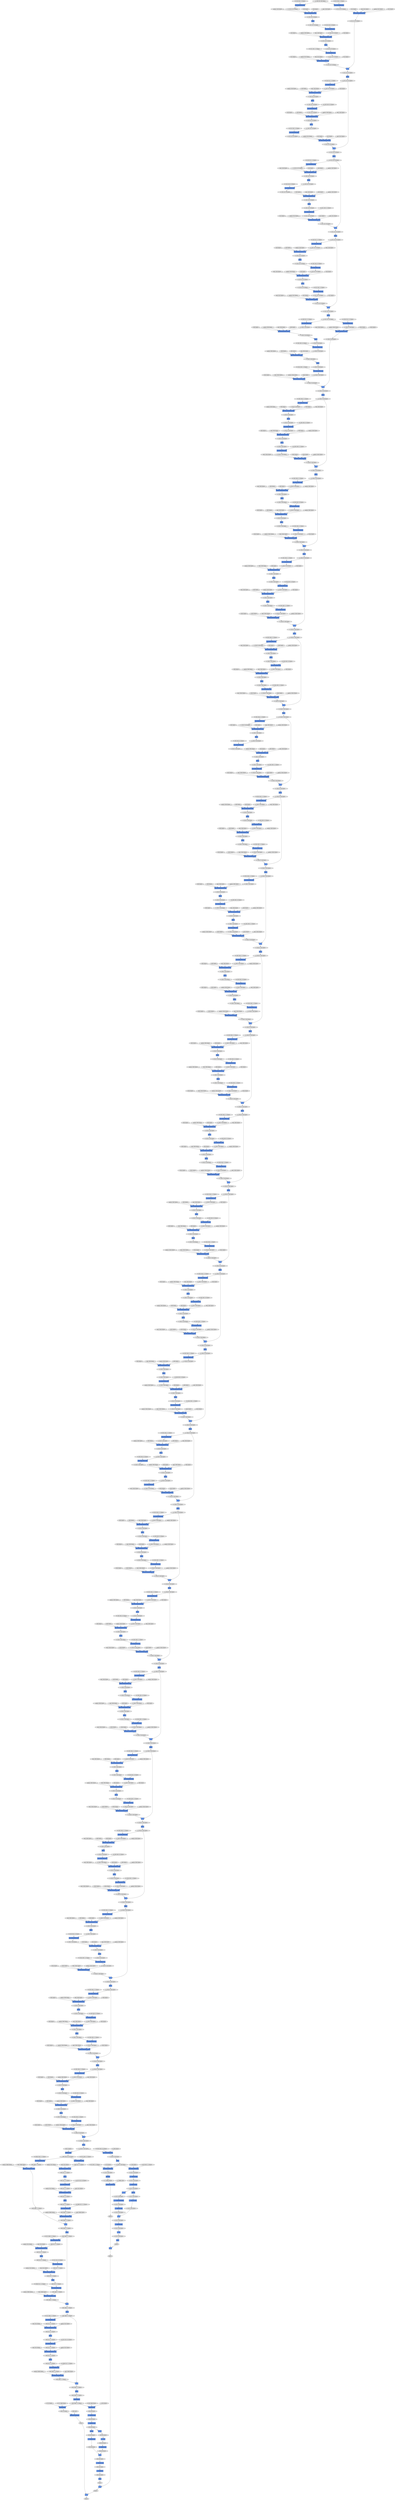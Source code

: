 digraph graphname{rankdir=TB;139847458431504 [shape="record",style="filled",fillcolor="#6495ED",label="BatchNormalizationFunction"];139847576289360 [shape="octagon",style="filled",fillcolor="#E0E0E0",label="beta: (1024), float32"];139847458372240 [shape="octagon",style="filled",fillcolor="#E0E0E0",label="(1, 1024, 57, 38), float32"];139847458586768 [shape="octagon",style="filled",fillcolor="#E0E0E0",label="(1, 36, 57, 38), float32"];139847458434448 [shape="octagon",style="filled",fillcolor="#E0E0E0",label="(1, 1024, 57, 38), float32"];139847458783440 [shape="record",style="filled",fillcolor="#6495ED",label="Convolution2DFunction"];139847458433744 [shape="octagon",style="filled",fillcolor="#E0E0E0",label="(1, 256, 57, 38), float32"];139847458433360 [shape="octagon",style="filled",fillcolor="#E0E0E0",label="(256), float32"];139847576289552 [shape="octagon",style="filled",fillcolor="#E0E0E0",label="W: (256, 1024, 1, 1), float32"];139847458783568 [shape="record",style="filled",fillcolor="#6495ED",label="ReLU"];139847458432272 [shape="record",style="filled",fillcolor="#6495ED",label="BatchNormalizationFunction"];139847576376720 [shape="octagon",style="filled",fillcolor="#E0E0E0",label="W: (256, 1024, 1, 1), float32"];139847576418000 [shape="octagon",style="filled",fillcolor="#E0E0E0",label="beta: (256), float32"];139847458810896 [shape="octagon",style="filled",fillcolor="#E0E0E0",label="(1, 256, 57, 38), float32"];139847458520656 [shape="octagon",style="filled",fillcolor="#E0E0E0",label="(1, 256, 57, 38), float32"];139847458431184 [shape="octagon",style="filled",fillcolor="#E0E0E0",label="(1024), float32"];139847576289744 [shape="octagon",style="filled",fillcolor="#E0E0E0",label="W: (256, 256, 3, 3), float32"];139847458698512 [shape="record",style="filled",fillcolor="#6495ED",label="BatchNormalizationFunction"];139847458832464 [shape="octagon",style="filled",fillcolor="#E0E0E0",label="(1, 1024, 57, 38), float32"];139847576289808 [shape="octagon",style="filled",fillcolor="#E0E0E0",label="beta: (256), float32"];139847458340624 [shape="octagon",style="filled",fillcolor="#E0E0E0",label="(1, 256, 57, 38), float32"];139847458371152 [shape="octagon",style="filled",fillcolor="#E0E0E0",label="(1, 256, 57, 38), float32"];139847458783824 [shape="octagon",style="filled",fillcolor="#E0E0E0",label="(256), float32"];139847576247568 [shape="octagon",style="filled",fillcolor="#E0E0E0",label="gamma: (256), float32"];139847576333072 [shape="octagon",style="filled",fillcolor="#E0E0E0",label="gamma: (256), float32"];139847458785808 [shape="record",style="filled",fillcolor="#6495ED",label="BatchNormalizationFunction"];139847458737552 [shape="octagon",style="filled",fillcolor="#E0E0E0",label="(1, 128, 113, 75), float32"];139847458084624 [shape="record",style="filled",fillcolor="#6495ED",label="Convolution2DFunction"];139847458587344 [shape="octagon",style="filled",fillcolor="#E0E0E0",label="(1, 19494), int32"];139847576245712 [shape="octagon",style="filled",fillcolor="#E0E0E0",label="beta: (512), float32"];139847576290064 [shape="octagon",style="filled",fillcolor="#E0E0E0",label="W: (1024, 256, 1, 1), float32"];139847458587472 [shape="octagon",style="filled",fillcolor="#E0E0E0",label="(256, 5), float32"];139847576290704 [shape="octagon",style="filled",fillcolor="#E0E0E0",label="gamma: (256), float32"];139847576416912 [shape="octagon",style="filled",fillcolor="#E0E0E0",label="W: (256, 256, 3, 3), float32"];139847458587536 [shape="octagon",style="filled",fillcolor="#E0E0E0",label="(1, 36, 57, 38), float32"];139847458402832 [shape="record",style="filled",fillcolor="#6495ED",label="ReLU"];139847457827664 [shape="octagon",style="filled",fillcolor="#E0E0E0",label="b: (21), float32"];139847458580688 [shape="record",style="filled",fillcolor="#6495ED",label="ReLU"];139847576290320 [shape="octagon",style="filled",fillcolor="#E0E0E0",label="gamma: (1024), float32"];139847458370064 [shape="record",style="filled",fillcolor="#6495ED",label="BatchNormalizationFunction"];139847576376912 [shape="octagon",style="filled",fillcolor="#E0E0E0",label="W: (256, 256, 3, 3), float32"];139847576290448 [shape="octagon",style="filled",fillcolor="#E0E0E0",label="beta: (1024), float32"];139847576331152 [shape="octagon",style="filled",fillcolor="#E0E0E0",label="beta: (256), float32"];139847458578512 [shape="record",style="filled",fillcolor="#6495ED",label="BatchNormalizationFunction"];139847458587856 [shape="record",style="filled",fillcolor="#6495ED",label="Convolution2DFunction"];139847458832592 [shape="octagon",style="filled",fillcolor="#E0E0E0",label="(1024), float32"];139847576290576 [shape="octagon",style="filled",fillcolor="#E0E0E0",label="W: (256, 1024, 1, 1), float32"];139847458587984 [shape="octagon",style="filled",fillcolor="#E0E0E0",label="(1, 256, 57, 38), float32"];139847458465040 [shape="record",style="filled",fillcolor="#6495ED",label="Convolution2DFunction"];139847458286480 [shape="record",style="filled",fillcolor="#6495ED",label="_ * constant array"];139847458588048 [shape="record",style="filled",fillcolor="#6495ED",label="_ + constant array"];139847458553424 [shape="octagon",style="filled",fillcolor="#E0E0E0",label="(256), float32"];139847576290768 [shape="octagon",style="filled",fillcolor="#E0E0E0",label="W: (256, 256, 3, 3), float32"];139847576417296 [shape="octagon",style="filled",fillcolor="#E0E0E0",label="beta: (256), float32"];139847457691216 [shape="octagon",style="filled",fillcolor="#E0E0E0",label="W: (256, 1024, 1, 1), float32"];139847458588176 [shape="octagon",style="filled",fillcolor="#E0E0E0",label="float32"];139847576245392 [shape="octagon",style="filled",fillcolor="#E0E0E0",label="beta: (128), float32"];139847458588240 [shape="octagon",style="filled",fillcolor="#E0E0E0",label="(1, 256, 57, 38), float32"];139847458783504 [shape="octagon",style="filled",fillcolor="#E0E0E0",label="(1, 256, 57, 38), float32"];139847458372304 [shape="octagon",style="filled",fillcolor="#E0E0E0",label="(1, 256, 57, 38), float32"];139847576291024 [shape="octagon",style="filled",fillcolor="#E0E0E0",label="gamma: (256), float32"];139847458404112 [shape="octagon",style="filled",fillcolor="#E0E0E0",label="(1, 1024, 57, 38), float32"];139847458699152 [shape="record",style="filled",fillcolor="#6495ED",label="Convolution2DFunction"];139847576291088 [shape="octagon",style="filled",fillcolor="#E0E0E0",label="W: (1024, 256, 1, 1), float32"];139847576245968 [shape="octagon",style="filled",fillcolor="#E0E0E0",label="gamma: (128), float32"];139847458588496 [shape="octagon",style="filled",fillcolor="#E0E0E0",label="(1, 2, 19494), float32"];139847576376976 [shape="octagon",style="filled",fillcolor="#E0E0E0",label="beta: (256), float32"];139847458784464 [shape="octagon",style="filled",fillcolor="#E0E0E0",label="(1, 256, 57, 38), float32"];139847576333776 [shape="octagon",style="filled",fillcolor="#E0E0E0",label="gamma: (256), float32"];139847458588624 [shape="octagon",style="filled",fillcolor="#E0E0E0",label="(1, 36, 57, 38), float32"];139847458588688 [shape="record",style="filled",fillcolor="#6495ED",label="SoftmaxCrossEntropy"];139847458785360 [shape="octagon",style="filled",fillcolor="#E0E0E0",label="(1, 256, 57, 38), float32"];139847457827856 [shape="octagon",style="filled",fillcolor="#E0E0E0",label="b: (84), float32"];139847458588816 [shape="octagon",style="filled",fillcolor="#E0E0E0",label="(256, 1024, 14, 14), float32"];139847458588880 [shape="record",style="filled",fillcolor="#6495ED",label="Convolution2DFunction"];139847458698064 [shape="octagon",style="filled",fillcolor="#E0E0E0",label="(128), float32"];139847458084560 [shape="octagon",style="filled",fillcolor="#E0E0E0",label="(1, 256, 57, 38), float32"];139847458588944 [shape="record",style="filled",fillcolor="#6495ED",label="|_|"];139847458810960 [shape="record",style="filled",fillcolor="#6495ED",label="Convolution2DFunction"];139847458520720 [shape="octagon",style="filled",fillcolor="#E0E0E0",label="(256), float32"];139847458431248 [shape="octagon",style="filled",fillcolor="#E0E0E0",label="(1024), float32"];139847576289680 [shape="octagon",style="filled",fillcolor="#E0E0E0",label="gamma: (256), float32"];139847458519632 [shape="record",style="filled",fillcolor="#6495ED",label="BatchNormalizationFunction"];139847458675152 [shape="octagon",style="filled",fillcolor="#E0E0E0",label="(128), float32"];139847458589136 [shape="record",style="filled",fillcolor="#6495ED",label="_ * constant array"];139847458466896 [shape="record",style="filled",fillcolor="#6495ED",label="Convolution2DFunction"];139847458589200 [shape="octagon",style="filled",fillcolor="#E0E0E0",label="(1, 36, 57, 38), float32"];139847576248208 [shape="octagon",style="filled",fillcolor="#E0E0E0",label="gamma: (1024), float32"];139847458734864 [shape="octagon",style="filled",fillcolor="#E0E0E0",label="(1, 128, 113, 75), float32"];139847458785872 [shape="octagon",style="filled",fillcolor="#E0E0E0",label="(1, 1024, 57, 38), float32"];139847457691408 [shape="octagon",style="filled",fillcolor="#E0E0E0",label="W: (256, 256, 3, 3), float32"];139847458785936 [shape="record",style="filled",fillcolor="#6495ED",label="Convolution2DFunction"];139847576202384 [shape="octagon",style="filled",fillcolor="#E0E0E0",label="W: (128, 256, 1, 1), float32"];139847458589392 [shape="record",style="filled",fillcolor="#6495ED",label="_ * constant array"];139847458832848 [shape="octagon",style="filled",fillcolor="#E0E0E0",label="(1, 1024, 57, 38), float32"];139847458589456 [shape="octagon",style="filled",fillcolor="#E0E0E0",label="(1, 18, 57, 38), float32"];139847458589520 [shape="record",style="filled",fillcolor="#6495ED",label="MaxPooling2D"];139847458581648 [shape="octagon",style="filled",fillcolor="#E0E0E0",label="(1, 256, 57, 38), float32"];139847458786192 [shape="record",style="filled",fillcolor="#6495ED",label="BatchNormalizationFunction"];139847458674064 [shape="record",style="filled",fillcolor="#6495ED",label="BatchNormalizationFunction"];139847458579664 [shape="record",style="filled",fillcolor="#6495ED",label="ReLU"];139847457691472 [shape="octagon",style="filled",fillcolor="#E0E0E0",label="beta: (256), float32"];139847576292368 [shape="octagon",style="filled",fillcolor="#E0E0E0",label="gamma: (1024), float32"];139847458589776 [shape="record",style="filled",fillcolor="#6495ED",label="square"];139847458832912 [shape="record",style="filled",fillcolor="#6495ED",label="BatchNormalizationFunction"];139847458466192 [shape="octagon",style="filled",fillcolor="#E0E0E0",label="(256), float32"];139847458589840 [shape="record",style="filled",fillcolor="#6495ED",label="_ + (-0.0555555555556)"];139847576419536 [shape="octagon",style="filled",fillcolor="#E0E0E0",label="gamma: (1024), float32"];139847458786512 [shape="record",style="filled",fillcolor="#6495ED",label="_ + _"];139847576333520 [shape="octagon",style="filled",fillcolor="#E0E0E0",label="beta: (1024), float32"];139847458589968 [shape="octagon",style="filled",fillcolor="#E0E0E0",label="(1, 36, 57, 38), float32"];139847458735824 [shape="octagon",style="filled",fillcolor="#E0E0E0",label="(1, 128, 113, 75), float32"];139847458485840 [shape="octagon",style="filled",fillcolor="#E0E0E0",label="(1, 256, 57, 38), float32"];139847576292752 [shape="octagon",style="filled",fillcolor="#E0E0E0",label="gamma: (256), float32"];139847458373456 [shape="octagon",style="filled",fillcolor="#E0E0E0",label="(1, 256, 57, 38), float32"];139847458590160 [shape="record",style="filled",fillcolor="#6495ED",label="Reshape"];139847458832976 [shape="record",style="filled",fillcolor="#6495ED",label="Convolution2DFunction"];139847458736976 [shape="octagon",style="filled",fillcolor="#E0E0E0",label="(128), float32"];139847576292880 [shape="octagon",style="filled",fillcolor="#E0E0E0",label="beta: (256), float32"];139847458467088 [shape="record",style="filled",fillcolor="#6495ED",label="ReLU"];139847458786960 [shape="record",style="filled",fillcolor="#6495ED",label="ReLU"];139847576330704 [shape="octagon",style="filled",fillcolor="#E0E0E0",label="gamma: (256), float32"];139847458484432 [shape="record",style="filled",fillcolor="#6495ED",label="BatchNormalizationFunction"];139847458370192 [shape="record",style="filled",fillcolor="#6495ED",label="_ + _"];139847458084816 [shape="record",style="filled",fillcolor="#6495ED",label="ReLU"];139847576293136 [shape="octagon",style="filled",fillcolor="#E0E0E0",label="W: (1024, 256, 1, 1), float32"];139847576418896 [shape="octagon",style="filled",fillcolor="#E0E0E0",label="gamma: (256), float32"];139847458590544 [shape="record",style="filled",fillcolor="#6495ED",label="ROIPooling2D"];139847458833040 [shape="record",style="filled",fillcolor="#6495ED",label="_ + _"];139847458590608 [shape="record",style="filled",fillcolor="#6495ED",label="ReLU"];139847458737744 [shape="octagon",style="filled",fillcolor="#E0E0E0",label="(512), float32"];139847458581840 [shape="record",style="filled",fillcolor="#6495ED",label="BatchNormalizationFunction"];139847576333136 [shape="octagon",style="filled",fillcolor="#E0E0E0",label="W: (1024, 256, 1, 1), float32"];139847458084880 [shape="record",style="filled",fillcolor="#6495ED",label="BatchNormalizationFunction"];139847458699728 [shape="octagon",style="filled",fillcolor="#E0E0E0",label="(1, 512, 113, 75), float32"];139847576377872 [shape="octagon",style="filled",fillcolor="#E0E0E0",label="gamma: (256), float32"];139847458811024 [shape="octagon",style="filled",fillcolor="#E0E0E0",label="(1, 256, 57, 38), float32"];139847458698640 [shape="octagon",style="filled",fillcolor="#E0E0E0",label="(128), float32"];139847576290000 [shape="octagon",style="filled",fillcolor="#E0E0E0",label="gamma: (256), float32"];139847458809936 [shape="octagon",style="filled",fillcolor="#E0E0E0",label="(1, 1024, 57, 38), float32"];139847458675728 [shape="octagon",style="filled",fillcolor="#E0E0E0",label="(512), float32"];139847458340752 [shape="record",style="filled",fillcolor="#6495ED",label="Convolution2DFunction"];139847458675664 [shape="octagon",style="filled",fillcolor="#E0E0E0",label="(512), float32"];139847458808848 [shape="octagon",style="filled",fillcolor="#E0E0E0",label="(256), float32"];139847458518608 [shape="octagon",style="filled",fillcolor="#E0E0E0",label="(1024), float32"];139847458736784 [shape="record",style="filled",fillcolor="#6495ED",label="ReLU"];139847458697424 [shape="record",style="filled",fillcolor="#6495ED",label="Convolution2DFunction"];139847458809680 [shape="record",style="filled",fillcolor="#6495ED",label="BatchNormalizationFunction"];139847458675280 [shape="record",style="filled",fillcolor="#6495ED",label="ReLU"];139847458673552 [shape="octagon",style="filled",fillcolor="#E0E0E0",label="(1, 256, 225, 150), float32"];139847457691728 [shape="octagon",style="filled",fillcolor="#E0E0E0",label="W: (1024, 256, 1, 1), float32"];139847576332048 [shape="octagon",style="filled",fillcolor="#E0E0E0",label="gamma: (256), float32"];139847458833168 [shape="octagon",style="filled",fillcolor="#E0E0E0",label="(1, 1024, 57, 38), float32"];139847458402960 [shape="record",style="filled",fillcolor="#6495ED",label="Convolution2DFunction"];139847458434512 [shape="octagon",style="filled",fillcolor="#E0E0E0",label="(1, 1024, 57, 38), float32"];139847458580816 [shape="octagon",style="filled",fillcolor="#E0E0E0",label="(1, 256, 57, 38), float32"];139847458736848 [shape="record",style="filled",fillcolor="#6495ED",label="BatchNormalizationFunction"];139847576333392 [shape="octagon",style="filled",fillcolor="#E0E0E0",label="gamma: (1024), float32"];139847458810448 [shape="record",style="filled",fillcolor="#6495ED",label="BatchNormalizationFunction"];139847458579728 [shape="record",style="filled",fillcolor="#6495ED",label="Convolution2DFunction"];139847457691792 [shape="octagon",style="filled",fillcolor="#E0E0E0",label="beta: (256), float32"];139847458485968 [shape="octagon",style="filled",fillcolor="#E0E0E0",label="(1, 256, 57, 38), float32"];139847576246288 [shape="octagon",style="filled",fillcolor="#E0E0E0",label="gamma: (128), float32"];139847576375952 [shape="octagon",style="filled",fillcolor="#E0E0E0",label="beta: (256), float32"];139847576290128 [shape="octagon",style="filled",fillcolor="#E0E0E0",label="beta: (256), float32"];139847458673424 [shape="octagon",style="filled",fillcolor="#E0E0E0",label="(256, 512, 7, 7), float32"];139847458465168 [shape="octagon",style="filled",fillcolor="#E0E0E0",label="(1, 256, 57, 38), float32"];139847458434576 [shape="record",style="filled",fillcolor="#6495ED",label="ReLU"];139847576418512 [shape="octagon",style="filled",fillcolor="#E0E0E0",label="gamma: (1024), float32"];139847458486992 [shape="octagon",style="filled",fillcolor="#E0E0E0",label="(1, 256, 57, 38), float32"];139847458464080 [shape="octagon",style="filled",fillcolor="#E0E0E0",label="(1, 256, 57, 38), float32"];139847458431632 [shape="record",style="filled",fillcolor="#6495ED",label="_ + _"];139847583929616 [shape="octagon",style="filled",fillcolor="#E0E0E0",label="beta: (512), float32"];139847458083280 [shape="octagon",style="filled",fillcolor="#E0E0E0",label="(1, 1024, 57, 38), float32"];139847458833296 [shape="record",style="filled",fillcolor="#6495ED",label="ReLU"];139847458484880 [shape="record",style="filled",fillcolor="#6495ED",label="Convolution2DFunction"];139847583929808 [shape="octagon",style="filled",fillcolor="#E0E0E0",label="gamma: (512), float32"];139847458582096 [shape="octagon",style="filled",fillcolor="#E0E0E0",label="(1, 256, 57, 38), float32"];139847576246864 [shape="octagon",style="filled",fillcolor="#E0E0E0",label="W: (128, 512, 1, 1), float32"];139847583929936 [shape="octagon",style="filled",fillcolor="#E0E0E0",label="beta: (128), float32"];139847458403920 [shape="octagon",style="filled",fillcolor="#E0E0E0",label="(1024), float32"];139847576377616 [shape="octagon",style="filled",fillcolor="#E0E0E0",label="beta: (1024), float32"];139847458674512 [shape="octagon",style="filled",fillcolor="#E0E0E0",label="(1, 128, 113, 75), float32"];139847576244944 [shape="octagon",style="filled",fillcolor="#E0E0E0",label="gamma: (128), float32"];139847458784208 [shape="octagon",style="filled",fillcolor="#E0E0E0",label="(1, 256, 57, 38), float32"];139847458808528 [shape="record",style="filled",fillcolor="#6495ED",label="BatchNormalizationFunction"];139847583930128 [shape="octagon",style="filled",fillcolor="#E0E0E0",label="gamma: (128), float32"];139847458434640 [shape="octagon",style="filled",fillcolor="#E0E0E0",label="(256), float32"];139847583930192 [shape="octagon",style="filled",fillcolor="#E0E0E0",label="W: (512, 128, 1, 1), float32"];139847458676048 [shape="octagon",style="filled",fillcolor="#E0E0E0",label="(1, 512, 113, 75), float32"];139847458582160 [shape="octagon",style="filled",fillcolor="#E0E0E0",label="(256), float32"];139847576418256 [shape="octagon",style="filled",fillcolor="#E0E0E0",label="W: (1024, 256, 1, 1), float32"];139847458700880 [shape="octagon",style="filled",fillcolor="#E0E0E0",label="(1, 128, 113, 75), float32"];139847458085200 [shape="octagon",style="filled",fillcolor="#E0E0E0",label="(256), float32"];139847458699792 [shape="record",style="filled",fillcolor="#6495ED",label="BatchNormalizationFunction"];139847458371408 [shape="octagon",style="filled",fillcolor="#E0E0E0",label="(1, 256, 57, 38), float32"];139847458833424 [shape="octagon",style="filled",fillcolor="#E0E0E0",label="(1, 256, 57, 38), float32"];139847458810000 [shape="octagon",style="filled",fillcolor="#E0E0E0",label="(1, 1024, 57, 38), float32"];139847583930512 [shape="octagon",style="filled",fillcolor="#E0E0E0",label="W: (128, 128, 3, 3), float32"];139847458340816 [shape="record",style="filled",fillcolor="#6495ED",label="ReLU"];139847458697616 [shape="octagon",style="filled",fillcolor="#E0E0E0",label="(128), float32"];139847583930576 [shape="octagon",style="filled",fillcolor="#E0E0E0",label="beta: (128), float32"];139847576377232 [shape="octagon",style="filled",fillcolor="#E0E0E0",label="W: (1024, 256, 1, 1), float32"];139847458339728 [shape="octagon",style="filled",fillcolor="#E0E0E0",label="(1, 256, 57, 38), float32"];139847576417168 [shape="octagon",style="filled",fillcolor="#E0E0E0",label="gamma: (256), float32"];139847576247248 [shape="octagon",style="filled",fillcolor="#E0E0E0",label="gamma: (256), float32"];139847576202512 [shape="octagon",style="filled",fillcolor="#E0E0E0",label="gamma: (128), float32"];139847458083664 [shape="octagon",style="filled",fillcolor="#E0E0E0",label="(1, 1024, 57, 38), float32"];139847458738000 [shape="record",style="filled",fillcolor="#6495ED",label="BatchNormalizationFunction"];139847576246736 [shape="octagon",style="filled",fillcolor="#E0E0E0",label="beta: (512), float32"];139847576245072 [shape="octagon",style="filled",fillcolor="#E0E0E0",label="beta: (128), float32"];139847458582288 [shape="octagon",style="filled",fillcolor="#E0E0E0",label="(1, 256, 57, 38), float32"];139847576378192 [shape="octagon",style="filled",fillcolor="#E0E0E0",label="gamma: (256), float32"];139847576376144 [shape="octagon",style="filled",fillcolor="#E0E0E0",label="gamma: (256), float32"];139847457692112 [shape="octagon",style="filled",fillcolor="#E0E0E0",label="beta: (1024), float32"];139847576332368 [shape="octagon",style="filled",fillcolor="#E0E0E0",label="gamma: (1024), float32"];139847458734736 [shape="record",style="filled",fillcolor="#6495ED",label="Convolution2DFunction"];139847458784400 [shape="record",style="filled",fillcolor="#6495ED",label="Convolution2DFunction"];139847458466320 [shape="octagon",style="filled",fillcolor="#E0E0E0",label="(256), float32"];139847458488144 [shape="octagon",style="filled",fillcolor="#E0E0E0",label="(1, 256, 57, 38), float32"];139847576334160 [shape="octagon",style="filled",fillcolor="#E0E0E0",label="W: (1024, 256, 1, 1), float32"];139847576417488 [shape="octagon",style="filled",fillcolor="#E0E0E0",label="gamma: (1024), float32"];139847458084432 [shape="octagon",style="filled",fillcolor="#E0E0E0",label="(1, 256, 57, 38), float32"];139847458552528 [shape="octagon",style="filled",fillcolor="#E0E0E0",label="(1, 256, 57, 38), float32"];139847458735632 [shape="octagon",style="filled",fillcolor="#E0E0E0",label="(1, 512, 113, 75), float32"];139848279760080 [shape="record",style="filled",fillcolor="#6495ED",label="Convolution2DFunction"];139847458833616 [shape="octagon",style="filled",fillcolor="#E0E0E0",label="(256), float32"];139847458372496 [shape="octagon",style="filled",fillcolor="#E0E0E0",label="(1024), float32"];139847458433872 [shape="octagon",style="filled",fillcolor="#E0E0E0",label="(1024), float32"];139847576334224 [shape="octagon",style="filled",fillcolor="#E0E0E0",label="beta: (256), float32"];139847458370320 [shape="octagon",style="filled",fillcolor="#E0E0E0",label="(1, 1024, 57, 38), float32"];139847458118224 [shape="record",style="filled",fillcolor="#6495ED",label="BatchNormalizationFunction"];139847458833680 [shape="record",style="filled",fillcolor="#6495ED",label="BatchNormalizationFunction"];139847458467792 [shape="record",style="filled",fillcolor="#6495ED",label="ReLU"];139847458433616 [shape="record",style="filled",fillcolor="#6495ED",label="Convolution2DFunction"];139847576378000 [shape="octagon",style="filled",fillcolor="#E0E0E0",label="beta: (256), float32"];139847458699856 [shape="record",style="filled",fillcolor="#6495ED",label="Convolution2DFunction"];139847458811152 [shape="record",style="filled",fillcolor="#6495ED",label="ReLU"];139847576244816 [shape="octagon",style="filled",fillcolor="#E0E0E0",label="W: (128, 512, 1, 1), float32"];139847458809616 [shape="octagon",style="filled",fillcolor="#E0E0E0",label="(1, 1024, 57, 38), float32"];139847458810064 [shape="record",style="filled",fillcolor="#6495ED",label="ReLU"];139847458675408 [shape="record",style="filled",fillcolor="#6495ED",label="Convolution2DFunction"];139847458697680 [shape="record",style="filled",fillcolor="#6495ED",label="ReLU"];139847457644624 [shape="octagon",style="filled",fillcolor="#E0E0E0",label="beta: (256), float32"];139847458674768 [shape="record",style="filled",fillcolor="#6495ED",label="ReLU"];139847457644688 [shape="octagon",style="filled",fillcolor="#E0E0E0",label="W: (1024, 256, 1, 1), float32"];139847458807888 [shape="octagon",style="filled",fillcolor="#E0E0E0",label="(256), float32"];139847458517648 [shape="record",style="filled",fillcolor="#6495ED",label="ReLU"];139847458338704 [shape="record",style="filled",fillcolor="#6495ED",label="Convolution2DFunction"];139847457644816 [shape="octagon",style="filled",fillcolor="#E0E0E0",label="gamma: (1024), float32"];139847576247312 [shape="octagon",style="filled",fillcolor="#E0E0E0",label="W: (256, 256, 3, 3), float32"];139847576247120 [shape="octagon",style="filled",fillcolor="#E0E0E0",label="W: (256, 512, 1, 1), float32"];139847458339344 [shape="octagon",style="filled",fillcolor="#E0E0E0",label="(256), float32"];139847458486864 [shape="record",style="filled",fillcolor="#6495ED",label="Convolution2DFunction"];139847458404176 [shape="record",style="filled",fillcolor="#6495ED",label="BatchNormalizationFunction"];139847457644944 [shape="octagon",style="filled",fillcolor="#E0E0E0",label="beta: (1024), float32"];139847576245008 [shape="octagon",style="filled",fillcolor="#E0E0E0",label="W: (128, 128, 3, 3), float32"];139847576379344 [shape="octagon",style="filled",fillcolor="#E0E0E0",label="beta: (256), float32"];139847576331856 [shape="octagon",style="filled",fillcolor="#E0E0E0",label="beta: (256), float32"];139847458464208 [shape="record",style="filled",fillcolor="#6495ED",label="Convolution2DFunction"];139847458517072 [shape="octagon",style="filled",fillcolor="#E0E0E0",label="(256), float32"];139847457645072 [shape="octagon",style="filled",fillcolor="#E0E0E0",label="W: (256, 1024, 1, 1), float32"];139847458431568 [shape="record",style="filled",fillcolor="#6495ED",label="Convolution2DFunction"];139847576377168 [shape="octagon",style="filled",fillcolor="#E0E0E0",label="gamma: (256), float32"];139847457645200 [shape="octagon",style="filled",fillcolor="#E0E0E0",label="gamma: (256), float32"];139847458467472 [shape="octagon",style="filled",fillcolor="#E0E0E0",label="(256), float32"];139847457645264 [shape="octagon",style="filled",fillcolor="#E0E0E0",label="W: (256, 256, 3, 3), float32"];139847576331344 [shape="octagon",style="filled",fillcolor="#E0E0E0",label="gamma: (1024), float32"];139847458809744 [shape="record",style="filled",fillcolor="#6495ED",label="Convolution2DFunction"];139847457645328 [shape="octagon",style="filled",fillcolor="#E0E0E0",label="beta: (256), float32"];139847576290832 [shape="octagon",style="filled",fillcolor="#E0E0E0",label="beta: (256), float32"];139847458736080 [shape="record",style="filled",fillcolor="#6495ED",label="BatchNormalizationFunction"];139847458464592 [shape="octagon",style="filled",fillcolor="#E0E0E0",label="(256), float32"];139847458484368 [shape="octagon",style="filled",fillcolor="#E0E0E0",label="(1024), float32"];139847576418640 [shape="octagon",style="filled",fillcolor="#E0E0E0",label="beta: (1024), float32"];139847458431888 [shape="record",style="filled",fillcolor="#6495ED",label="ReLU"];139847576330768 [shape="octagon",style="filled",fillcolor="#E0E0E0",label="W: (256, 256, 3, 3), float32"];139847457645520 [shape="octagon",style="filled",fillcolor="#E0E0E0",label="gamma: (256), float32"];139847458486032 [shape="record",style="filled",fillcolor="#6495ED",label="Convolution2DFunction"];139847457645584 [shape="octagon",style="filled",fillcolor="#E0E0E0",label="W: (1024, 256, 1, 1), float32"];139847576416464 [shape="octagon",style="filled",fillcolor="#E0E0E0",label="gamma: (1024), float32"];139847458083408 [shape="record",style="filled",fillcolor="#6495ED",label="Convolution2DFunction"];139847458578960 [shape="record",style="filled",fillcolor="#6495ED",label="ReLU"];139847458464912 [shape="record",style="filled",fillcolor="#6495ED",label="ReLU"];139847458372432 [shape="octagon",style="filled",fillcolor="#E0E0E0",label="(1024), float32"];139847458432208 [shape="octagon",style="filled",fillcolor="#E0E0E0",label="(256), float32"];139847458517200 [shape="record",style="filled",fillcolor="#6495ED",label="BatchNormalizationFunction"];139847457645840 [shape="octagon",style="filled",fillcolor="#E0E0E0",label="gamma: (1024), float32"];139847458734992 [shape="octagon",style="filled",fillcolor="#E0E0E0",label="(512), float32"];139847458465104 [shape="octagon",style="filled",fillcolor="#E0E0E0",label="(1, 1024, 57, 38), float32"];139847458118544 [shape="octagon",style="filled",fillcolor="#E0E0E0",label="(1, 256, 57, 38), float32"];139847575787984 [shape="record",style="filled",fillcolor="#6495ED",label="Convolution2DFunction"];139847457645968 [shape="octagon",style="filled",fillcolor="#E0E0E0",label="beta: (1024), float32"];139847576331728 [shape="octagon",style="filled",fillcolor="#E0E0E0",label="gamma: (256), float32"];139847458834000 [shape="octagon",style="filled",fillcolor="#E0E0E0",label="(1, 256, 57, 38), float32"];139847458698768 [shape="octagon",style="filled",fillcolor="#E0E0E0",label="(128), float32"];139847457646096 [shape="octagon",style="filled",fillcolor="#E0E0E0",label="W: (256, 1024, 1, 1), float32"];139847458836304 [shape="octagon",style="filled",fillcolor="#E0E0E0",label="(1, 256, 57, 38), float32"];139847458465360 [shape="octagon",style="filled",fillcolor="#E0E0E0",label="(1024), float32"];139847458369808 [shape="octagon",style="filled",fillcolor="#E0E0E0",label="(1024), float32"];139847576246608 [shape="octagon",style="filled",fillcolor="#E0E0E0",label="gamma: (512), float32"];139847457646224 [shape="octagon",style="filled",fillcolor="#E0E0E0",label="gamma: (256), float32"];139847458701008 [shape="octagon",style="filled",fillcolor="#E0E0E0",label="(1, 128, 113, 75), float32"];139847457646288 [shape="octagon",style="filled",fillcolor="#E0E0E0",label="W: (256, 256, 3, 3), float32"];139847576378320 [shape="octagon",style="filled",fillcolor="#E0E0E0",label="beta: (256), float32"];139847457646352 [shape="octagon",style="filled",fillcolor="#E0E0E0",label="beta: (256), float32"];139847458811216 [shape="record",style="filled",fillcolor="#6495ED",label="BatchNormalizationFunction"];139847458520976 [shape="record",style="filled",fillcolor="#6495ED",label="Convolution2DFunction"];139847458465616 [shape="record",style="filled",fillcolor="#6495ED",label="BatchNormalizationFunction"];139847458579344 [shape="octagon",style="filled",fillcolor="#E0E0E0",label="(256), float32"];139847458784912 [shape="octagon",style="filled",fillcolor="#E0E0E0",label="(1, 256, 57, 38), float32"];139847458465680 [shape="record",style="filled",fillcolor="#6495ED",label="Convolution2DFunction"];139847457646544 [shape="octagon",style="filled",fillcolor="#E0E0E0",label="gamma: (256), float32"];139847576416592 [shape="octagon",style="filled",fillcolor="#E0E0E0",label="beta: (1024), float32"];139847458674832 [shape="record",style="filled",fillcolor="#6495ED",label="BatchNormalizationFunction"];139847457646608 [shape="octagon",style="filled",fillcolor="#E0E0E0",label="W: (1024, 256, 1, 1), float32"];139847458339856 [shape="octagon",style="filled",fillcolor="#E0E0E0",label="(1, 256, 57, 38), float32"];139847457646672 [shape="octagon",style="filled",fillcolor="#E0E0E0",label="beta: (256), float32"];139847458338768 [shape="record",style="filled",fillcolor="#6495ED",label="_ + _"];139847458465936 [shape="octagon",style="filled",fillcolor="#E0E0E0",label="(1, 1024, 57, 38), float32"];139847576247376 [shape="octagon",style="filled",fillcolor="#E0E0E0",label="beta: (256), float32"];139847458466000 [shape="record",style="filled",fillcolor="#6495ED",label="ReLU"];139847576416976 [shape="octagon",style="filled",fillcolor="#E0E0E0",label="beta: (256), float32"];139847458464400 [shape="record",style="filled",fillcolor="#6495ED",label="ReLU"];139847457646864 [shape="octagon",style="filled",fillcolor="#E0E0E0",label="gamma: (1024), float32"];139847458738128 [shape="record",style="filled",fillcolor="#6495ED",label="_ + _"];139847458466128 [shape="octagon",style="filled",fillcolor="#E0E0E0",label="(1, 256, 57, 38), float32"];139847458517392 [shape="octagon",style="filled",fillcolor="#E0E0E0",label="(1, 256, 57, 38), float32"];139847457646992 [shape="octagon",style="filled",fillcolor="#E0E0E0",label="beta: (1024), float32"];139847458370128 [shape="record",style="filled",fillcolor="#6495ED",label="Convolution2DFunction"];139847458486224 [shape="record",style="filled",fillcolor="#6495ED",label="ReLU"];139847458433488 [shape="record",style="filled",fillcolor="#6495ED",label="ReLU"];139847458085968 [shape="octagon",style="filled",fillcolor="#E0E0E0",label="(1, 1024, 57, 38), float32"];139847576332496 [shape="octagon",style="filled",fillcolor="#E0E0E0",label="beta: (1024), float32"];139847457647120 [shape="octagon",style="filled",fillcolor="#E0E0E0",label="W: (256, 1024, 1, 1), float32"];139847458466384 [shape="record",style="filled",fillcolor="#6495ED",label="BatchNormalizationFunction"];139847458834192 [shape="record",style="filled",fillcolor="#6495ED",label="Convolution2DFunction"];139847458485072 [shape="octagon",style="filled",fillcolor="#E0E0E0",label="(1, 1024, 57, 38), float32"];139847457647248 [shape="octagon",style="filled",fillcolor="#E0E0E0",label="gamma: (256), float32"];139847576419792 [shape="octagon",style="filled",fillcolor="#E0E0E0",label="W: (256, 1024, 1, 1), float32"];139847576330320 [shape="octagon",style="filled",fillcolor="#E0E0E0",label="gamma: (1024), float32"];139847457647312 [shape="octagon",style="filled",fillcolor="#E0E0E0",label="W: (256, 256, 3, 3), float32"];139847576416720 [shape="octagon",style="filled",fillcolor="#E0E0E0",label="W: (256, 1024, 1, 1), float32"];139847458786576 [shape="octagon",style="filled",fillcolor="#E0E0E0",label="(1, 1024, 57, 38), float32"];139847457647376 [shape="octagon",style="filled",fillcolor="#E0E0E0",label="beta: (256), float32"];139847458464272 [shape="octagon",style="filled",fillcolor="#E0E0E0",label="(1, 256, 57, 38), float32"];139847576417616 [shape="octagon",style="filled",fillcolor="#E0E0E0",label="beta: (1024), float32"];139847458086032 [shape="record",style="filled",fillcolor="#6495ED",label="BatchNormalizationFunction"];139847458337616 [shape="octagon",style="filled",fillcolor="#E0E0E0",label="(256), float32"];139847458485136 [shape="octagon",style="filled",fillcolor="#E0E0E0",label="(1, 1024, 57, 38), float32"];139847457647568 [shape="octagon",style="filled",fillcolor="#E0E0E0",label="gamma: (256), float32"];139847458834256 [shape="octagon",style="filled",fillcolor="#E0E0E0",label="(1, 256, 57, 38), float32"];139847457647632 [shape="octagon",style="filled",fillcolor="#E0E0E0",label="W: (1024, 256, 1, 1), float32"];139847457647696 [shape="octagon",style="filled",fillcolor="#E0E0E0",label="beta: (256), float32"];139847458517520 [shape="octagon",style="filled",fillcolor="#E0E0E0",label="(1, 256, 57, 38), float32"];139847458466960 [shape="octagon",style="filled",fillcolor="#E0E0E0",label="(1, 256, 57, 38), float32"];139847458434256 [shape="record",style="filled",fillcolor="#6495ED",label="Convolution2DFunction"];139847458675920 [shape="octagon",style="filled",fillcolor="#E0E0E0",label="(512), float32"];139847457647888 [shape="octagon",style="filled",fillcolor="#E0E0E0",label="gamma: (1024), float32"];139847458783888 [shape="octagon",style="filled",fillcolor="#E0E0E0",label="(256), float32"];139847458467152 [shape="record",style="filled",fillcolor="#6495ED",label="BatchNormalizationFunction"];139847457648016 [shape="octagon",style="filled",fillcolor="#E0E0E0",label="beta: (1024), float32"];139847458467280 [shape="octagon",style="filled",fillcolor="#E0E0E0",label="(256), float32"];139847458402896 [shape="octagon",style="filled",fillcolor="#E0E0E0",label="(256), float32"];139847457648144 [shape="octagon",style="filled",fillcolor="#E0E0E0",label="W: (256, 1024, 1, 1), float32"];139847458701072 [shape="octagon",style="filled",fillcolor="#E0E0E0",label="(1, 128, 113, 75), float32"];139847458403088 [shape="record",style="filled",fillcolor="#6495ED",label="BatchNormalizationFunction"];139847458467408 [shape="octagon",style="filled",fillcolor="#E0E0E0",label="(1, 256, 57, 38), float32"];139847458698128 [shape="octagon",style="filled",fillcolor="#E0E0E0",label="(1, 128, 113, 75), float32"];139847458086160 [shape="record",style="filled",fillcolor="#6495ED",label="_ + _"];139847458786384 [shape="octagon",style="filled",fillcolor="#E0E0E0",label="(1, 1024, 57, 38), float32"];139847457648272 [shape="octagon",style="filled",fillcolor="#E0E0E0",label="gamma: (256), float32"];139847457648336 [shape="octagon",style="filled",fillcolor="#E0E0E0",label="W: (256, 256, 3, 3), float32"];139847458834384 [shape="record",style="filled",fillcolor="#6495ED",label="ReLU"];139847458810192 [shape="octagon",style="filled",fillcolor="#E0E0E0",label="(1, 256, 57, 38), float32"];139847457648400 [shape="octagon",style="filled",fillcolor="#E0E0E0",label="beta: (256), float32"];139847458675984 [shape="record",style="filled",fillcolor="#6495ED",label="BatchNormalizationFunction"];139847458434896 [shape="octagon",style="filled",fillcolor="#E0E0E0",label="(1, 256, 57, 38), float32"];139847458809104 [shape="record",style="filled",fillcolor="#6495ED",label="Convolution2DFunction"];139847458550416 [shape="record",style="filled",fillcolor="#6495ED",label="Convolution2DFunction"];139847458467728 [shape="record",style="filled",fillcolor="#6495ED",label="Convolution2DFunction"];139847458339920 [shape="record",style="filled",fillcolor="#6495ED",label="Convolution2DFunction"];139847458808016 [shape="record",style="filled",fillcolor="#6495ED",label="BatchNormalizationFunction"];139847457648592 [shape="octagon",style="filled",fillcolor="#E0E0E0",label="gamma: (256), float32"];139847458673808 [shape="octagon",style="filled",fillcolor="#E0E0E0",label="(1, 128, 113, 75), float32"];139847576247632 [shape="octagon",style="filled",fillcolor="#E0E0E0",label="W: (1024, 256, 1, 1), float32"];139847458783312 [shape="octagon",style="filled",fillcolor="#E0E0E0",label="(1, 512, 113, 75), float32"];139847458140240 [shape="octagon",style="filled",fillcolor="#E0E0E0",label="(1, 1024, 57, 38), float32"];139847458579216 [shape="record",style="filled",fillcolor="#6495ED",label="BatchNormalizationFunction"];139847458404304 [shape="record",style="filled",fillcolor="#6495ED",label="_ + _"];139847458338640 [shape="record",style="filled",fillcolor="#6495ED",label="BatchNormalizationFunction"];139847458402448 [shape="octagon",style="filled",fillcolor="#E0E0E0",label="(256), float32"];139847458140368 [shape="octagon",style="filled",fillcolor="#E0E0E0",label="(1024), float32"];139847576245264 [shape="octagon",style="filled",fillcolor="#E0E0E0",label="gamma: (128), float32"];139847458550480 [shape="record",style="filled",fillcolor="#6495ED",label="_ + _"];139847458140432 [shape="octagon",style="filled",fillcolor="#E0E0E0",label="(1024), float32"];139847576333648 [shape="octagon",style="filled",fillcolor="#E0E0E0",label="W: (256, 1024, 1, 1), float32"];139847458697552 [shape="octagon",style="filled",fillcolor="#E0E0E0",label="(1, 512, 113, 75), float32"];139847575788944 [shape="record",style="filled",fillcolor="#6495ED",label="BatchNormalizationFunction"];139847458402704 [shape="octagon",style="filled",fillcolor="#E0E0E0",label="(1, 256, 57, 38), float32"];139847576416336 [shape="octagon",style="filled",fillcolor="#E0E0E0",label="W: (1024, 256, 1, 1), float32"];139847458467600 [shape="octagon",style="filled",fillcolor="#E0E0E0",label="(1, 256, 57, 38), float32"];139847458140624 [shape="octagon",style="filled",fillcolor="#E0E0E0",label="(1, 1024, 57, 38), float32"];139847576331472 [shape="octagon",style="filled",fillcolor="#E0E0E0",label="beta: (1024), float32"];139847458674576 [shape="record",style="filled",fillcolor="#6495ED",label="Convolution2DFunction"];139847458140688 [shape="record",style="filled",fillcolor="#6495ED",label="BatchNormalizationFunction"];139847458140752 [shape="record",style="filled",fillcolor="#6495ED",label="Convolution2DFunction"];139847458485008 [shape="record",style="filled",fillcolor="#6495ED",label="ReLU"];139847576418768 [shape="octagon",style="filled",fillcolor="#E0E0E0",label="W: (256, 1024, 1, 1), float32"];139847458140816 [shape="record",style="filled",fillcolor="#6495ED",label="_ + _"];139847458735888 [shape="octagon",style="filled",fillcolor="#E0E0E0",label="(128), float32"];139847458337488 [shape="record",style="filled",fillcolor="#6495ED",label="BatchNormalizationFunction"];139847575789008 [shape="octagon",style="filled",fillcolor="#E0E0E0",label="(256, 512, 7, 7), float32"];139847458140944 [shape="octagon",style="filled",fillcolor="#E0E0E0",label="(1, 1024, 57, 38), float32"];139847458141008 [shape="octagon",style="filled",fillcolor="#E0E0E0",label="(1, 1024, 57, 38), float32"];139847458834576 [shape="octagon",style="filled",fillcolor="#E0E0E0",label="(256), float32"];139847458141072 [shape="record",style="filled",fillcolor="#6495ED",label="ReLU"];139847458372688 [shape="octagon",style="filled",fillcolor="#E0E0E0",label="(1, 1024, 57, 38), float32"];139847458337744 [shape="octagon",style="filled",fillcolor="#E0E0E0",label="(1, 256, 57, 38), float32"];139847458517840 [shape="octagon",style="filled",fillcolor="#E0E0E0",label="(256), float32"];139847458371600 [shape="record",style="filled",fillcolor="#6495ED",label="BatchNormalizationFunction"];139847458141200 [shape="octagon",style="filled",fillcolor="#E0E0E0",label="(1, 256, 57, 38), float32"];139847458141264 [shape="octagon",style="filled",fillcolor="#E0E0E0",label="(256), float32"];139847575789072 [shape="octagon",style="filled",fillcolor="#E0E0E0",label="(256, 512, 7, 7), float32"];139847458337936 [shape="record",style="filled",fillcolor="#6495ED",label="ReLU"];139847458141392 [shape="octagon",style="filled",fillcolor="#E0E0E0",label="(256), float32"];139847458785488 [shape="octagon",style="filled",fillcolor="#E0E0E0",label="(1024), float32"];139847458141456 [shape="record",style="filled",fillcolor="#6495ED",label="BatchNormalizationFunction"];139847458403664 [shape="octagon",style="filled",fillcolor="#E0E0E0",label="(1, 1024, 57, 38), float32"];139847458550672 [shape="octagon",style="filled",fillcolor="#E0E0E0",label="(1, 1024, 57, 38), float32"];139847576417232 [shape="octagon",style="filled",fillcolor="#E0E0E0",label="W: (1024, 256, 1, 1), float32"];139847458701136 [shape="octagon",style="filled",fillcolor="#E0E0E0",label="(128), float32"];139847576333200 [shape="octagon",style="filled",fillcolor="#E0E0E0",label="beta: (256), float32"];139847458119248 [shape="octagon",style="filled",fillcolor="#E0E0E0",label="(1, 256, 57, 38), float32"];139847576377936 [shape="octagon",style="filled",fillcolor="#E0E0E0",label="W: (256, 256, 3, 3), float32"];139847458811344 [shape="octagon",style="filled",fillcolor="#E0E0E0",label="(256), float32"];139847458141776 [shape="octagon",style="filled",fillcolor="#E0E0E0",label="(1, 256, 57, 38), float32"];139847458834704 [shape="octagon",style="filled",fillcolor="#E0E0E0",label="(1, 256, 57, 38), float32"];139847458810256 [shape="octagon",style="filled",fillcolor="#E0E0E0",label="(256), float32"];139847458698896 [shape="octagon",style="filled",fillcolor="#E0E0E0",label="(1, 128, 113, 75), float32"];139847458465296 [shape="octagon",style="filled",fillcolor="#E0E0E0",label="(1024), float32"];139847458784976 [shape="octagon",style="filled",fillcolor="#E0E0E0",label="(256), float32"];139847458141904 [shape="octagon",style="filled",fillcolor="#E0E0E0",label="(1, 256, 57, 38), float32"];139847458809168 [shape="octagon",style="filled",fillcolor="#E0E0E0",label="(1, 1024, 57, 38), float32"];139847458518928 [shape="record",style="filled",fillcolor="#6495ED",label="Convolution2DFunction"];139847458674960 [shape="octagon",style="filled",fillcolor="#E0E0E0",label="(128), float32"];139847458141968 [shape="record",style="filled",fillcolor="#6495ED",label="Convolution2DFunction"];139847458339984 [shape="octagon",style="filled",fillcolor="#E0E0E0",label="(1, 256, 57, 38), float32"];139847576202576 [shape="octagon",style="filled",fillcolor="#E0E0E0",label="W: (128, 128, 3, 3), float32"];139847458808080 [shape="octagon",style="filled",fillcolor="#E0E0E0",label="(1, 256, 57, 38), float32"];139847458142032 [shape="octagon",style="filled",fillcolor="#E0E0E0",label="(1, 256, 57, 38), float32"];139847458673872 [shape="octagon",style="filled",fillcolor="#E0E0E0",label="(128), float32"];139847575789200 [shape="octagon",style="filled",fillcolor="#E0E0E0",label="(256, 2048, 7, 7), float32"];139848256862096 [shape="record",style="filled",fillcolor="#6495ED",label="BatchNormalizationFunction"];139847458405456 [shape="record",style="filled",fillcolor="#6495ED",label="Convolution2DFunction"];139847576332112 [shape="octagon",style="filled",fillcolor="#E0E0E0",label="W: (1024, 256, 1, 1), float32"];139847458142160 [shape="record",style="filled",fillcolor="#6495ED",label="ReLU"];139847458337808 [shape="octagon",style="filled",fillcolor="#E0E0E0",label="(256), float32"];139847576376848 [shape="octagon",style="filled",fillcolor="#E0E0E0",label="gamma: (256), float32"];139847576246416 [shape="octagon",style="filled",fillcolor="#E0E0E0",label="beta: (128), float32"];139847458142224 [shape="record",style="filled",fillcolor="#6495ED",label="BatchNormalizationFunction"];139847457689680 [shape="octagon",style="filled",fillcolor="#E0E0E0",label="W: (1024, 256, 1, 1), float32"];139847458404432 [shape="octagon",style="filled",fillcolor="#E0E0E0",label="(1, 1024, 57, 38), float32"];139847576245328 [shape="octagon",style="filled",fillcolor="#E0E0E0",label="W: (512, 128, 1, 1), float32"];139847458550800 [shape="octagon",style="filled",fillcolor="#E0E0E0",label="(1, 256, 57, 38), float32"];139847458142352 [shape="octagon",style="filled",fillcolor="#E0E0E0",label="(256), float32"];139847458737168 [shape="octagon",style="filled",fillcolor="#E0E0E0",label="(128), float32"];139847458404560 [shape="record",style="filled",fillcolor="#6495ED",label="ReLU"];139847458580048 [shape="octagon",style="filled",fillcolor="#E0E0E0",label="(1024), float32"];139847576332624 [shape="octagon",style="filled",fillcolor="#E0E0E0",label="W: (256, 1024, 1, 1), float32"];139847458142480 [shape="octagon",style="filled",fillcolor="#E0E0E0",label="(1, 256, 57, 38), float32"];139847576246352 [shape="octagon",style="filled",fillcolor="#E0E0E0",label="W: (512, 128, 1, 1), float32"];139847458142544 [shape="octagon",style="filled",fillcolor="#E0E0E0",label="(256), float32"];139847458579088 [shape="record",style="filled",fillcolor="#6495ED",label="Convolution2DFunction"];139847576291728 [shape="octagon",style="filled",fillcolor="#E0E0E0",label="gamma: (256), float32"];139847458404752 [shape="octagon",style="filled",fillcolor="#E0E0E0",label="(256), float32"];139847576331024 [shape="octagon",style="filled",fillcolor="#E0E0E0",label="gamma: (256), float32"];139847576419920 [shape="octagon",style="filled",fillcolor="#E0E0E0",label="gamma: (256), float32"];139847576330448 [shape="octagon",style="filled",fillcolor="#E0E0E0",label="beta: (1024), float32"];139847458142672 [shape="record",style="filled",fillcolor="#6495ED",label="ReLU"];139847458550864 [shape="octagon",style="filled",fillcolor="#E0E0E0",label="(256), float32"];139847458404880 [shape="octagon",style="filled",fillcolor="#E0E0E0",label="(256), float32"];139847458700112 [shape="octagon",style="filled",fillcolor="#E0E0E0",label="(1, 512, 113, 75), float32"];139847576245840 [shape="octagon",style="filled",fillcolor="#E0E0E0",label="W: (128, 512, 1, 1), float32"];139847458142800 [shape="record",style="filled",fillcolor="#6495ED",label="Convolution2DFunction"];139847575789328 [shape="record",style="filled",fillcolor="#6495ED",label="ReLU"];139847458142864 [shape="octagon",style="filled",fillcolor="#E0E0E0",label="(1, 1024, 57, 38), float32"];139847458142928 [shape="octagon",style="filled",fillcolor="#E0E0E0",label="(1, 256, 57, 38), float32"];139847458784784 [shape="octagon",style="filled",fillcolor="#E0E0E0",label="(256), float32"];139847576291792 [shape="octagon",style="filled",fillcolor="#E0E0E0",label="W: (256, 256, 3, 3), float32"];139847458337424 [shape="record",style="filled",fillcolor="#6495ED",label="ReLU"];139847458484944 [shape="record",style="filled",fillcolor="#6495ED",label="_ + _"];139847458372752 [shape="record",style="filled",fillcolor="#6495ED",label="BatchNormalizationFunction"];139847458143056 [shape="octagon",style="filled",fillcolor="#E0E0E0",label="(1024), float32"];139847458518160 [shape="record",style="filled",fillcolor="#6495ED",label="ReLU"];139847458143120 [shape="octagon",style="filled",fillcolor="#E0E0E0",label="(1024), float32"];139847458370576 [shape="octagon",style="filled",fillcolor="#E0E0E0",label="(1, 256, 57, 38), float32"];139847576379216 [shape="octagon",style="filled",fillcolor="#E0E0E0",label="gamma: (256), float32"];139847458405392 [shape="octagon",style="filled",fillcolor="#E0E0E0",label="(1, 256, 57, 38), float32"];139847458143312 [shape="octagon",style="filled",fillcolor="#E0E0E0",label="(1, 1024, 57, 38), float32"];139847576291856 [shape="octagon",style="filled",fillcolor="#E0E0E0",label="beta: (256), float32"];139847458143376 [shape="record",style="filled",fillcolor="#6495ED",label="BatchNormalizationFunction"];139847458143440 [shape="record",style="filled",fillcolor="#6495ED",label="Convolution2DFunction"];139847458676112 [shape="record",style="filled",fillcolor="#6495ED",label="Convolution2DFunction"];139847458550992 [shape="octagon",style="filled",fillcolor="#E0E0E0",label="(256), float32"];139847458808784 [shape="octagon",style="filled",fillcolor="#E0E0E0",label="(1, 256, 57, 38), float32"];139847458143504 [shape="record",style="filled",fillcolor="#6495ED",label="_ + _"];139847458465744 [shape="record",style="filled",fillcolor="#6495ED",label="_ + _"];139847458701200 [shape="record",style="filled",fillcolor="#6495ED",label="Convolution2DFunction"];139847458405712 [shape="record",style="filled",fillcolor="#6495ED",label="BatchNormalizationFunction"];139847458432784 [shape="record",style="filled",fillcolor="#6495ED",label="Convolution2DFunction"];139847458143632 [shape="octagon",style="filled",fillcolor="#E0E0E0",label="(1, 1024, 57, 38), float32"];139847458143696 [shape="octagon",style="filled",fillcolor="#E0E0E0",label="(1, 1024, 57, 38), float32"];139847458697936 [shape="octagon",style="filled",fillcolor="#E0E0E0",label="(1, 128, 113, 75), float32"];139847458835024 [shape="record",style="filled",fillcolor="#6495ED",label="Convolution2DFunction"];139847576203152 [shape="octagon",style="filled",fillcolor="#E0E0E0",label="gamma: (512), float32"];139847458143760 [shape="record",style="filled",fillcolor="#6495ED",label="ReLU"];139847458520080 [shape="octagon",style="filled",fillcolor="#E0E0E0",label="(1, 256, 57, 38), float32"];139847576246096 [shape="octagon",style="filled",fillcolor="#E0E0E0",label="beta: (128), float32"];139847458143824 [shape="octagon",style="filled",fillcolor="#E0E0E0",label="(256), float32"];139847458809232 [shape="octagon",style="filled",fillcolor="#E0E0E0",label="(1, 256, 57, 38), float32"];139847458117456 [shape="record",style="filled",fillcolor="#6495ED",label="BatchNormalizationFunction"];139847458406032 [shape="octagon",style="filled",fillcolor="#E0E0E0",label="(256), float32"];139847575788432 [shape="record",style="filled",fillcolor="#6495ED",label="BatchNormalizationFunction"];139847458116368 [shape="record",style="filled",fillcolor="#6495ED",label="BatchNormalizationFunction"];139847575789520 [shape="octagon",style="filled",fillcolor="#E0E0E0",label="(256, 512, 7, 7), float32"];139847458338960 [shape="octagon",style="filled",fillcolor="#E0E0E0",label="(1, 1024, 57, 38), float32"];139847458406160 [shape="octagon",style="filled",fillcolor="#E0E0E0",label="(1, 256, 57, 38), float32"];139847458405520 [shape="octagon",style="filled",fillcolor="#E0E0E0",label="(1, 256, 57, 38), float32"];139847576202832 [shape="octagon",style="filled",fillcolor="#E0E0E0",label="gamma: (128), float32"];139847458144080 [shape="octagon",style="filled",fillcolor="#E0E0E0",label="(1, 256, 57, 38), float32"];139847458835088 [shape="octagon",style="filled",fillcolor="#E0E0E0",label="(1, 1024, 57, 38), float32"];139847458406288 [shape="record",style="filled",fillcolor="#6495ED",label="Convolution2DFunction"];139847458370384 [shape="octagon",style="filled",fillcolor="#E0E0E0",label="(1, 1024, 57, 38), float32"];139847458406352 [shape="record",style="filled",fillcolor="#6495ED",label="ReLU"];139847458403344 [shape="octagon",style="filled",fillcolor="#E0E0E0",label="(1, 256, 57, 38), float32"];139847458518352 [shape="octagon",style="filled",fillcolor="#E0E0E0",label="(1, 1024, 57, 38), float32"];139847576378512 [shape="octagon",style="filled",fillcolor="#E0E0E0",label="gamma: (1024), float32"];139847576244304 [shape="octagon",style="filled",fillcolor="#E0E0E0",label="beta: (512), float32"];139847458177104 [shape="record",style="filled",fillcolor="#6495ED",label="BatchNormalizationFunction"];139847458177168 [shape="octagon",style="filled",fillcolor="#E0E0E0",label="(256), float32"];139847458177232 [shape="octagon",style="filled",fillcolor="#E0E0E0",label="(1, 256, 57, 38), float32"];139847576331600 [shape="octagon",style="filled",fillcolor="#E0E0E0",label="W: (256, 1024, 1, 1), float32"];139847458835152 [shape="octagon",style="filled",fillcolor="#E0E0E0",label="(1, 256, 57, 38), float32"];139847458832656 [shape="octagon",style="filled",fillcolor="#E0E0E0",label="(1024), float32"];139847458518992 [shape="record",style="filled",fillcolor="#6495ED",label="_ + _"];139847458734416 [shape="octagon",style="filled",fillcolor="#E0E0E0",label="(1, 128, 113, 75), float32"];139847458785232 [shape="record",style="filled",fillcolor="#6495ED",label="Convolution2DFunction"];139847458465552 [shape="octagon",style="filled",fillcolor="#E0E0E0",label="(1, 1024, 57, 38), float32"];139847458177424 [shape="octagon",style="filled",fillcolor="#E0E0E0",label="(1, 256, 57, 38), float32"];139847458487376 [shape="octagon",style="filled",fillcolor="#E0E0E0",label="(1, 1024, 57, 38), float32"];139847458177488 [shape="octagon",style="filled",fillcolor="#E0E0E0",label="(1, 256, 57, 38), float32"];139847457824848 [shape="octagon",style="filled",fillcolor="#E0E0E0",label="W: (2048, 512, 1, 1), float32"];139847458486288 [shape="record",style="filled",fillcolor="#6495ED",label="BatchNormalizationFunction"];139847458177552 [shape="record",style="filled",fillcolor="#6495ED",label="ReLU"];139847458809360 [shape="octagon",style="filled",fillcolor="#E0E0E0",label="(1024), float32"];139847458735696 [shape="record",style="filled",fillcolor="#6495ED",label="ReLU"];139847458177616 [shape="octagon",style="filled",fillcolor="#E0E0E0",label="(256), float32"];139847576292112 [shape="octagon",style="filled",fillcolor="#E0E0E0",label="W: (1024, 256, 1, 1), float32"];139847458177680 [shape="record",style="filled",fillcolor="#6495ED",label="Convolution2DFunction"];139847576375888 [shape="octagon",style="filled",fillcolor="#E0E0E0",label="W: (256, 256, 3, 3), float32"];139847458734800 [shape="octagon",style="filled",fillcolor="#E0E0E0",label="(1, 512, 113, 75), float32"];139847458371728 [shape="octagon",style="filled",fillcolor="#E0E0E0",label="(256), float32"];139847458177808 [shape="record",style="filled",fillcolor="#6495ED",label="BatchNormalizationFunction"];139847458833232 [shape="octagon",style="filled",fillcolor="#E0E0E0",label="(1, 1024, 57, 38), float32"];139847458370640 [shape="octagon",style="filled",fillcolor="#E0E0E0",label="(256), float32"];139847458578576 [shape="octagon",style="filled",fillcolor="#E0E0E0",label="(256), float32"];139847576244624 [shape="octagon",style="filled",fillcolor="#E0E0E0",label="beta: (512), float32"];139847458177936 [shape="octagon",style="filled",fillcolor="#E0E0E0",label="(256), float32"];139847458735056 [shape="octagon",style="filled",fillcolor="#E0E0E0",label="(512), float32"];139847576292176 [shape="octagon",style="filled",fillcolor="#E0E0E0",label="beta: (256), float32"];139847458808400 [shape="record",style="filled",fillcolor="#6495ED",label="Convolution2DFunction"];139847458178064 [shape="octagon",style="filled",fillcolor="#E0E0E0",label="(1, 256, 57, 38), float32"];139847458833488 [shape="octagon",style="filled",fillcolor="#E0E0E0",label="(256), float32"];139847458518544 [shape="octagon",style="filled",fillcolor="#E0E0E0",label="(1024), float32"];139847458433936 [shape="octagon",style="filled",fillcolor="#E0E0E0",label="(1024), float32"];139847458701264 [shape="record",style="filled",fillcolor="#6495ED",label="ReLU"];139847458178256 [shape="record",style="filled",fillcolor="#6495ED",label="ReLU"];139847458578640 [shape="octagon",style="filled",fillcolor="#E0E0E0",label="(1, 256, 57, 38), float32"];139847458786704 [shape="octagon",style="filled",fillcolor="#E0E0E0",label="(1, 1024, 57, 38), float32"];139847458178320 [shape="record",style="filled",fillcolor="#6495ED",label="Convolution2DFunction"];139847458811472 [shape="octagon",style="filled",fillcolor="#E0E0E0",label="(1, 256, 57, 38), float32"];139847458178384 [shape="octagon",style="filled",fillcolor="#E0E0E0",label="(1, 1024, 57, 38), float32"];139847458835344 [shape="octagon",style="filled",fillcolor="#E0E0E0",label="(1024), float32"];139847458178448 [shape="octagon",style="filled",fillcolor="#E0E0E0",label="(1, 256, 57, 38), float32"];139847458735568 [shape="octagon",style="filled",fillcolor="#E0E0E0",label="(1, 512, 113, 75), float32"];139847576417872 [shape="octagon",style="filled",fillcolor="#E0E0E0",label="gamma: (256), float32"];139847458675088 [shape="octagon",style="filled",fillcolor="#E0E0E0",label="(1, 128, 113, 75), float32"];139847458178576 [shape="octagon",style="filled",fillcolor="#E0E0E0",label="(1024), float32"];139847458340112 [shape="record",style="filled",fillcolor="#6495ED",label="ReLU"];139847458178640 [shape="octagon",style="filled",fillcolor="#E0E0E0",label="(1024), float32"];139847458674000 [shape="octagon",style="filled",fillcolor="#E0E0E0",label="(128), float32"];139847458464016 [shape="octagon",style="filled",fillcolor="#E0E0E0",label="(1, 256, 57, 38), float32"];139847458339024 [shape="record",style="filled",fillcolor="#6495ED",label="ReLU"];139847576202896 [shape="octagon",style="filled",fillcolor="#E0E0E0",label="W: (512, 128, 1, 1), float32"];139847458339408 [shape="record",style="filled",fillcolor="#6495ED",label="BatchNormalizationFunction"];139847458486928 [shape="octagon",style="filled",fillcolor="#E0E0E0",label="(1, 1024, 57, 38), float32"];139847458737104 [shape="octagon",style="filled",fillcolor="#E0E0E0",label="(1, 128, 113, 75), float32"];139847458404496 [shape="octagon",style="filled",fillcolor="#E0E0E0",label="(1, 1024, 57, 38), float32"];139847458178832 [shape="octagon",style="filled",fillcolor="#E0E0E0",label="(1, 1024, 57, 38), float32"];139847458336848 [shape="octagon",style="filled",fillcolor="#E0E0E0",label="(256), float32"];139847458178896 [shape="record",style="filled",fillcolor="#6495ED",label="BatchNormalizationFunction"];139847458674384 [shape="octagon",style="filled",fillcolor="#E0E0E0",label="(1, 128, 113, 75), float32"];139847458736016 [shape="octagon",style="filled",fillcolor="#E0E0E0",label="(128), float32"];139847458737296 [shape="record",style="filled",fillcolor="#6495ED",label="ReLU"];139847576333840 [shape="octagon",style="filled",fillcolor="#E0E0E0",label="W: (256, 256, 3, 3), float32"];139847576244368 [shape="octagon",style="filled",fillcolor="#E0E0E0",label="W: (512, 256, 1, 1), float32"];139847458179024 [shape="record",style="filled",fillcolor="#6495ED",label="_ + _"];139847457825104 [shape="octagon",style="filled",fillcolor="#E0E0E0",label="beta: (2048), float32"];139847576377488 [shape="octagon",style="filled",fillcolor="#E0E0E0",label="gamma: (1024), float32"];139847458834448 [shape="record",style="filled",fillcolor="#6495ED",label="BatchNormalizationFunction"];139847458179152 [shape="octagon",style="filled",fillcolor="#E0E0E0",label="(1, 1024, 57, 38), float32"];139847458786320 [shape="octagon",style="filled",fillcolor="#E0E0E0",label="(1024), float32"];139847458179216 [shape="octagon",style="filled",fillcolor="#E0E0E0",label="(1, 1024, 57, 38), float32"];139847458338320 [shape="octagon",style="filled",fillcolor="#E0E0E0",label="(1024), float32"];139847576330576 [shape="octagon",style="filled",fillcolor="#E0E0E0",label="W: (256, 1024, 1, 1), float32"];139847458179280 [shape="record",style="filled",fillcolor="#6495ED",label="ReLU"];139847458551504 [shape="octagon",style="filled",fillcolor="#E0E0E0",label="(1, 256, 57, 38), float32"];139847576418960 [shape="octagon",style="filled",fillcolor="#E0E0E0",label="W: (256, 256, 3, 3), float32"];139847458487440 [shape="record",style="filled",fillcolor="#6495ED",label="BatchNormalizationFunction"];139847458834768 [shape="octagon",style="filled",fillcolor="#E0E0E0",label="(256), float32"];139847458808208 [shape="octagon",style="filled",fillcolor="#E0E0E0",label="(1, 256, 57, 38), float32"];139847458179472 [shape="octagon",style="filled",fillcolor="#E0E0E0",label="(256, 2048, 7, 7), float32"];139847458699920 [shape="record",style="filled",fillcolor="#6495ED",label="_ + _"];139847458834896 [shape="record",style="filled",fillcolor="#6495ED",label="ReLU"];139847458485264 [shape="octagon",style="filled",fillcolor="#E0E0E0",label="(1, 256, 57, 38), float32"];139847458371344 [shape="record",style="filled",fillcolor="#6495ED",label="Convolution2DFunction"];139847458736656 [shape="octagon",style="filled",fillcolor="#E0E0E0",label="(1, 128, 113, 75), float32"];139847458372880 [shape="record",style="filled",fillcolor="#6495ED",label="_ + _"];139847458179664 [shape="octagon",style="filled",fillcolor="#E0E0E0",label="(256, 2048, 7, 7), float32"];139847458518800 [shape="octagon",style="filled",fillcolor="#E0E0E0",label="(1, 1024, 57, 38), float32"];139847458484752 [shape="octagon",style="filled",fillcolor="#E0E0E0",label="(1, 1024, 57, 38), float32"];139847458809808 [shape="record",style="filled",fillcolor="#6495ED",label="_ + _"];139847576419216 [shape="octagon",style="filled",fillcolor="#E0E0E0",label="gamma: (256), float32"];139847458179792 [shape="record",style="filled",fillcolor="#6495ED",label="Convolution2DFunction"];139847458431440 [shape="octagon",style="filled",fillcolor="#E0E0E0",label="(1, 1024, 57, 38), float32"];139847458179856 [shape="octagon",style="filled",fillcolor="#E0E0E0",label="(256, 512, 7, 7), float32"];139847458369616 [shape="octagon",style="filled",fillcolor="#E0E0E0",label="(1, 1024, 57, 38), float32"];139847458835280 [shape="octagon",style="filled",fillcolor="#E0E0E0",label="(1024), float32"];139847458835600 [shape="record",style="filled",fillcolor="#6495ED",label="BatchNormalizationFunction"];139847458698832 [shape="record",style="filled",fillcolor="#6495ED",label="Convolution2DFunction"];139847458179984 [shape="octagon",style="filled",fillcolor="#E0E0E0",label="(256, 2048, 7, 7), float32"];139847458180048 [shape="record",style="filled",fillcolor="#6495ED",label="_ + _"];139847458518864 [shape="record",style="filled",fillcolor="#6495ED",label="BatchNormalizationFunction"];139847458180112 [shape="octagon",style="filled",fillcolor="#E0E0E0",label="(256, 512, 7, 7), float32"];139847458835536 [shape="octagon",style="filled",fillcolor="#E0E0E0",label="(1, 1024, 57, 38), float32"];139847457825296 [shape="octagon",style="filled",fillcolor="#E0E0E0",label="gamma: (2048), float32"];139847458180240 [shape="record",style="filled",fillcolor="#6495ED",label="ReLU"];139847458811536 [shape="octagon",style="filled",fillcolor="#E0E0E0",label="(256), float32"];139847458180304 [shape="record",style="filled",fillcolor="#6495ED",label="Convolution2DFunction"];139847458835664 [shape="record",style="filled",fillcolor="#6495ED",label="Convolution2DFunction"];139847458835728 [shape="record",style="filled",fillcolor="#6495ED",label="_ + _"];139847458520208 [shape="octagon",style="filled",fillcolor="#E0E0E0",label="(1, 256, 57, 38), float32"];139847458371280 [shape="octagon",style="filled",fillcolor="#E0E0E0",label="(1, 256, 57, 38), float32"];139847458737488 [shape="octagon",style="filled",fillcolor="#E0E0E0",label="(1, 512, 113, 75), float32"];139847576247696 [shape="octagon",style="filled",fillcolor="#E0E0E0",label="beta: (256), float32"];139847576418192 [shape="octagon",style="filled",fillcolor="#E0E0E0",label="gamma: (256), float32"];139847576202960 [shape="octagon",style="filled",fillcolor="#E0E0E0",label="beta: (128), float32"];139847458180496 [shape="record",style="filled",fillcolor="#6495ED",label="BatchNormalizationFunction"];139847458340176 [shape="record",style="filled",fillcolor="#6495ED",label="BatchNormalizationFunction"];139847458808272 [shape="octagon",style="filled",fillcolor="#E0E0E0",label="(1, 256, 57, 38), float32"];139847458835920 [shape="octagon",style="filled",fillcolor="#E0E0E0",label="(1, 1024, 57, 38), float32"];139847458518032 [shape="octagon",style="filled",fillcolor="#E0E0E0",label="(256), float32"];139847458579024 [shape="octagon",style="filled",fillcolor="#E0E0E0",label="(256), float32"];139847458180624 [shape="octagon",style="filled",fillcolor="#E0E0E0",label="(256, 512, 7, 7), float32"];139847458405648 [shape="record",style="filled",fillcolor="#6495ED",label="ReLU"];139847576246992 [shape="octagon",style="filled",fillcolor="#E0E0E0",label="gamma: (128), float32"];139847458180688 [shape="record",style="filled",fillcolor="#6495ED",label="ReLU"];139847458784272 [shape="octagon",style="filled",fillcolor="#E0E0E0",label="(1, 256, 57, 38), float32"];139847576292624 [shape="octagon",style="filled",fillcolor="#E0E0E0",label="W: (256, 1024, 1, 1), float32"];139847576291344 [shape="octagon",style="filled",fillcolor="#E0E0E0",label="gamma: (1024), float32"];139847458180752 [shape="record",style="filled",fillcolor="#6495ED",label="ReLU"];139847458180816 [shape="octagon",style="filled",fillcolor="#E0E0E0",label="(256, 512, 7, 7), float32"];139847458551760 [shape="record",style="filled",fillcolor="#6495ED",label="ReLU"];139847458786128 [shape="octagon",style="filled",fillcolor="#E0E0E0",label="(1, 1024, 57, 38), float32"];139847458737936 [shape="octagon",style="filled",fillcolor="#E0E0E0",label="(1, 512, 113, 75), float32"];139847576378640 [shape="octagon",style="filled",fillcolor="#E0E0E0",label="beta: (1024), float32"];139847458517712 [shape="record",style="filled",fillcolor="#6495ED",label="BatchNormalizationFunction"];139847458402384 [shape="record",style="filled",fillcolor="#6495ED",label="BatchNormalizationFunction"];139847458180944 [shape="record",style="filled",fillcolor="#6495ED",label="BatchNormalizationFunction"];139847457825424 [shape="octagon",style="filled",fillcolor="#E0E0E0",label="beta: (2048), float32"];139847458181008 [shape="octagon",style="filled",fillcolor="#E0E0E0",label="(256, 512, 7, 7), float32"];139847458675536 [shape="octagon",style="filled",fillcolor="#E0E0E0",label="(1, 128, 113, 75), float32"];139847458431824 [shape="octagon",style="filled",fillcolor="#E0E0E0",label="(1, 1024, 57, 38), float32"];139847458181072 [shape="record",style="filled",fillcolor="#6495ED",label="Convolution2DFunction"];139847576246032 [shape="octagon",style="filled",fillcolor="#E0E0E0",label="W: (128, 128, 3, 3), float32"];139847576376208 [shape="octagon",style="filled",fillcolor="#E0E0E0",label="W: (1024, 256, 1, 1), float32"];139847458115664 [shape="record",style="filled",fillcolor="#6495ED",label="BatchNormalizationFunction"];139847458551824 [shape="record",style="filled",fillcolor="#6495ED",label="BatchNormalizationFunction"];139847458115728 [shape="octagon",style="filled",fillcolor="#E0E0E0",label="(256), float32"];139847458487504 [shape="record",style="filled",fillcolor="#6495ED",label="Convolution2DFunction"];139847458115792 [shape="octagon",style="filled",fillcolor="#E0E0E0",label="(1, 256, 57, 38), float32"];139847458464464 [shape="record",style="filled",fillcolor="#6495ED",label="BatchNormalizationFunction"];139847458486416 [shape="octagon",style="filled",fillcolor="#E0E0E0",label="(256), float32"];139847458672912 [shape="record",style="filled",fillcolor="#6495ED",label="ReLU"];139847458672976 [shape="octagon",style="filled",fillcolor="#E0E0E0",label="(256, 2048, 7, 7), float32"];139847458485328 [shape="octagon",style="filled",fillcolor="#E0E0E0",label="(256), float32"];139847458835856 [shape="octagon",style="filled",fillcolor="#E0E0E0",label="(1, 1024, 57, 38), float32"];139847458115984 [shape="octagon",style="filled",fillcolor="#E0E0E0",label="(1, 256, 57, 38), float32"];139847576291472 [shape="octagon",style="filled",fillcolor="#E0E0E0",label="beta: (1024), float32"];139847457690064 [shape="octagon",style="filled",fillcolor="#E0E0E0",label="beta: (1024), float32"];139847458404240 [shape="record",style="filled",fillcolor="#6495ED",label="Convolution2DFunction"];139847458338896 [shape="octagon",style="filled",fillcolor="#E0E0E0",label="(1, 1024, 57, 38), float32"];139847458371856 [shape="octagon",style="filled",fillcolor="#E0E0E0",label="(1, 256, 57, 38), float32"];139847458116112 [shape="record",style="filled",fillcolor="#6495ED",label="ReLU"];139847458372816 [shape="record",style="filled",fillcolor="#6495ED",label="Convolution2DFunction"];139847458116176 [shape="octagon",style="filled",fillcolor="#E0E0E0",label="(256), float32"];139847458370768 [shape="octagon",style="filled",fillcolor="#E0E0E0",label="(256), float32"];139847457825552 [shape="octagon",style="filled",fillcolor="#E0E0E0",label="W: (512, 2048, 1, 1), float32"];139847458116240 [shape="record",style="filled",fillcolor="#6495ED",label="Convolution2DFunction"];139847458783952 [shape="record",style="filled",fillcolor="#6495ED",label="BatchNormalizationFunction"];139847457690320 [shape="octagon",style="filled",fillcolor="#E0E0E0",label="gamma: (256), float32"];139847576292816 [shape="octagon",style="filled",fillcolor="#E0E0E0",label="W: (256, 256, 3, 3), float32"];139847576333904 [shape="octagon",style="filled",fillcolor="#E0E0E0",label="beta: (256), float32"];139847458083600 [shape="octagon",style="filled",fillcolor="#E0E0E0",label="(1, 1024, 57, 38), float32"];139847458673488 [shape="octagon",style="filled",fillcolor="#E0E0E0",label="(256, 2048, 7, 7), float32"];139847458519184 [shape="octagon",style="filled",fillcolor="#E0E0E0",label="(1, 1024, 57, 38), float32"];139847458116496 [shape="octagon",style="filled",fillcolor="#E0E0E0",label="(256), float32"];139847576376272 [shape="octagon",style="filled",fillcolor="#E0E0E0",label="beta: (256), float32"];139847458698192 [shape="octagon",style="filled",fillcolor="#E0E0E0",label="(1, 128, 113, 75), float32"];139847458432976 [shape="record",style="filled",fillcolor="#6495ED",label="ReLU"];139847457690640 [shape="octagon",style="filled",fillcolor="#E0E0E0",label="gamma: (256), float32"];139847458700304 [shape="octagon",style="filled",fillcolor="#E0E0E0",label="(1, 128, 113, 75), float32"];139847457690704 [shape="octagon",style="filled",fillcolor="#E0E0E0",label="W: (1024, 256, 1, 1), float32"];139847458835984 [shape="record",style="filled",fillcolor="#6495ED",label="ReLU"];139847457690768 [shape="octagon",style="filled",fillcolor="#E0E0E0",label="beta: (256), float32"];139847458676304 [shape="octagon",style="filled",fillcolor="#E0E0E0",label="(1, 512, 113, 75), float32"];139847458116816 [shape="record",style="filled",fillcolor="#6495ED",label="ReLU"];139847576332816 [shape="octagon",style="filled",fillcolor="#E0E0E0",label="W: (256, 256, 3, 3), float32"];139847457732816 [shape="octagon",style="filled",fillcolor="#E0E0E0",label="beta: (512), float32"];139847458116880 [shape="record",style="filled",fillcolor="#6495ED",label="Convolution2DFunction"];139847457690960 [shape="octagon",style="filled",fillcolor="#E0E0E0",label="gamma: (1024), float32"];139847457825680 [shape="octagon",style="filled",fillcolor="#E0E0E0",label="gamma: (512), float32"];139847458339152 [shape="octagon",style="filled",fillcolor="#E0E0E0",label="(1, 256, 57, 38), float32"];139847458117008 [shape="octagon",style="filled",fillcolor="#E0E0E0",label="(1, 256, 57, 38), float32"];139847576292496 [shape="octagon",style="filled",fillcolor="#E0E0E0",label="beta: (1024), float32"];139847458581008 [shape="octagon",style="filled",fillcolor="#E0E0E0",label="(256), float32"];139847457691088 [shape="octagon",style="filled",fillcolor="#E0E0E0",label="beta: (1024), float32"];139847458338064 [shape="record",style="filled",fillcolor="#6495ED",label="Convolution2DFunction"];139847458836048 [shape="octagon",style="filled",fillcolor="#E0E0E0",label="(256), float32"];139847458117136 [shape="octagon",style="filled",fillcolor="#E0E0E0",label="(1024), float32"];139847458336976 [shape="record",style="filled",fillcolor="#6495ED",label="BatchNormalizationFunction"];139847458117200 [shape="octagon",style="filled",fillcolor="#E0E0E0",label="(1024), float32"];139847458403536 [shape="record",style="filled",fillcolor="#6495ED",label="ReLU"];139847458552080 [shape="octagon",style="filled",fillcolor="#E0E0E0",label="(1, 256, 57, 38), float32"];139847458581392 [shape="octagon",style="filled",fillcolor="#E0E0E0",label="(1, 256, 57, 38), float32"];139847458737424 [shape="record",style="filled",fillcolor="#6495ED",label="Convolution2DFunction"];139847576244496 [shape="octagon",style="filled",fillcolor="#E0E0E0",label="gamma: (512), float32"];139847457691344 [shape="octagon",style="filled",fillcolor="#E0E0E0",label="gamma: (256), float32"];139847457825744 [shape="octagon",style="filled",fillcolor="#E0E0E0",label="W: (512, 512, 3, 3), float32"];139847458117392 [shape="octagon",style="filled",fillcolor="#E0E0E0",label="(1, 1024, 57, 38), float32"];139847458084688 [shape="octagon",style="filled",fillcolor="#E0E0E0",label="(1, 256, 57, 38), float32"];139847458735248 [shape="octagon",style="filled",fillcolor="#E0E0E0",label="(1, 512, 113, 75), float32"];139847576331792 [shape="octagon",style="filled",fillcolor="#E0E0E0",label="W: (256, 256, 3, 3), float32"];139847458117520 [shape="record",style="filled",fillcolor="#6495ED",label="Convolution2DFunction"];139847458466832 [shape="octagon",style="filled",fillcolor="#E0E0E0",label="(1, 256, 57, 38), float32"];139847576375440 [shape="octagon",style="filled",fillcolor="#E0E0E0",label="gamma: (1024), float32"];139847458117584 [shape="record",style="filled",fillcolor="#6495ED",label="_ + _"];139847458552144 [shape="octagon",style="filled",fillcolor="#E0E0E0",label="(256), float32"];139847457691664 [shape="octagon",style="filled",fillcolor="#E0E0E0",label="gamma: (256), float32"];139847458487568 [shape="record",style="filled",fillcolor="#6495ED",label="_ + _"];139847458117712 [shape="octagon",style="filled",fillcolor="#E0E0E0",label="(1, 1024, 57, 38), float32"];139847457825808 [shape="octagon",style="filled",fillcolor="#E0E0E0",label="beta: (512), float32"];139847458085008 [shape="octagon",style="filled",fillcolor="#E0E0E0",label="(256), float32"];139847458117840 [shape="record",style="filled",fillcolor="#6495ED",label="ReLU"];139847458083856 [shape="octagon",style="filled",fillcolor="#E0E0E0",label="(1, 256, 57, 38), float32"];139847576293072 [shape="octagon",style="filled",fillcolor="#E0E0E0",label="gamma: (256), float32"];139847458085136 [shape="octagon",style="filled",fillcolor="#E0E0E0",label="(1, 256, 57, 38), float32"];139847458373008 [shape="octagon",style="filled",fillcolor="#E0E0E0",label="(1, 1024, 57, 38), float32"];139847458484304 [shape="octagon",style="filled",fillcolor="#E0E0E0",label="(1, 1024, 57, 38), float32"];139847457691984 [shape="octagon",style="filled",fillcolor="#E0E0E0",label="gamma: (1024), float32"];139847458617744 [shape="record",style="filled",fillcolor="#6495ED",label="ReLU"];139847458371920 [shape="octagon",style="filled",fillcolor="#E0E0E0",label="(256), float32"];139847458118032 [shape="octagon",style="filled",fillcolor="#E0E0E0",label="(256), float32"];139847458085328 [shape="record",style="filled",fillcolor="#6495ED",label="ReLU"];139847458370832 [shape="record",style="filled",fillcolor="#6495ED",label="BatchNormalizationFunction"];139847457645648 [shape="octagon",style="filled",fillcolor="#E0E0E0",label="beta: (256), float32"];139847458118160 [shape="octagon",style="filled",fillcolor="#E0E0E0",label="(256), float32"];139847576419024 [shape="octagon",style="filled",fillcolor="#E0E0E0",label="beta: (256), float32"];139847458369744 [shape="octagon",style="filled",fillcolor="#E0E0E0",label="(1024), float32"];139847458085456 [shape="record",style="filled",fillcolor="#6495ED",label="Convolution2DFunction"];139847458787088 [shape="octagon",style="filled",fillcolor="#E0E0E0",label="(1, 256, 57, 38), float32"];139847458085520 [shape="octagon",style="filled",fillcolor="#E0E0E0",label="(1, 1024, 57, 38), float32"];139847458085584 [shape="octagon",style="filled",fillcolor="#E0E0E0",label="(1, 256, 57, 38), float32"];139847458372176 [shape="record",style="filled",fillcolor="#6495ED",label="Convolution2DFunction"];139847458552272 [shape="record",style="filled",fillcolor="#6495ED",label="ReLU"];139847458675472 [shape="octagon",style="filled",fillcolor="#E0E0E0",label="(1, 512, 113, 75), float32"];139847458434128 [shape="octagon",style="filled",fillcolor="#E0E0E0",label="(1, 1024, 57, 38), float32"];139847458085712 [shape="octagon",style="filled",fillcolor="#E0E0E0",label="(1024), float32"];139847458787024 [shape="octagon",style="filled",fillcolor="#E0E0E0",label="(256), float32"];139847458808976 [shape="record",style="filled",fillcolor="#6495ED",label="ReLU"];139847458085776 [shape="octagon",style="filled",fillcolor="#E0E0E0",label="(1024), float32"];139847458700368 [shape="octagon",style="filled",fillcolor="#E0E0E0",label="(128), float32"];139847458811664 [shape="octagon",style="filled",fillcolor="#E0E0E0",label="(1, 256, 57, 38), float32"];139847575788496 [shape="octagon",style="filled",fillcolor="#E0E0E0",label="(256, 512, 7, 7), float32"];139847576293200 [shape="octagon",style="filled",fillcolor="#E0E0E0",label="beta: (256), float32"];139847458699280 [shape="octagon",style="filled",fillcolor="#E0E0E0",label="(1, 512, 113, 75), float32"];139847458118672 [shape="octagon",style="filled",fillcolor="#E0E0E0",label="(1, 256, 57, 38), float32"];139847458520336 [shape="record",style="filled",fillcolor="#6495ED",label="ReLU"];139847458676368 [shape="record",style="filled",fillcolor="#6495ED",label="BatchNormalizationFunction"];139847458487184 [shape="octagon",style="filled",fillcolor="#E0E0E0",label="(1024), float32"];139847458118736 [shape="record",style="filled",fillcolor="#6495ED",label="Convolution2DFunction"];139847576378256 [shape="octagon",style="filled",fillcolor="#E0E0E0",label="W: (1024, 256, 1, 1), float32"];139847458519568 [shape="octagon",style="filled",fillcolor="#E0E0E0",label="(256), float32"];139847458519248 [shape="record",style="filled",fillcolor="#6495ED",label="ReLU"];139847458118800 [shape="octagon",style="filled",fillcolor="#E0E0E0",label="(1, 256, 57, 38), float32"];139847458340304 [shape="octagon",style="filled",fillcolor="#E0E0E0",label="(256), float32"];139847458086096 [shape="record",style="filled",fillcolor="#6495ED",label="Convolution2DFunction"];139847458116624 [shape="octagon",style="filled",fillcolor="#E0E0E0",label="(1, 256, 57, 38), float32"];139847457826000 [shape="octagon",style="filled",fillcolor="#E0E0E0",label="gamma: (512), float32"];139847458339216 [shape="octagon",style="filled",fillcolor="#E0E0E0",label="(256), float32"];139847458118928 [shape="record",style="filled",fillcolor="#6495ED",label="ReLU"];139847576332176 [shape="octagon",style="filled",fillcolor="#E0E0E0",label="beta: (256), float32"];139847458118992 [shape="record",style="filled",fillcolor="#6495ED",label="BatchNormalizationFunction"];139847458338128 [shape="octagon",style="filled",fillcolor="#E0E0E0",label="(1, 1024, 57, 38), float32"];139847458674640 [shape="octagon",style="filled",fillcolor="#E0E0E0",label="(1, 128, 113, 75), float32"];139847458404688 [shape="octagon",style="filled",fillcolor="#E0E0E0",label="(1, 256, 57, 38), float32"];139847458086288 [shape="octagon",style="filled",fillcolor="#E0E0E0",label="(1, 1024, 57, 38), float32"];139847458337040 [shape="octagon",style="filled",fillcolor="#E0E0E0",label="(1, 256, 57, 38), float32"];139847458119120 [shape="octagon",style="filled",fillcolor="#E0E0E0",label="(256), float32"];139847458403600 [shape="record",style="filled",fillcolor="#6495ED",label="Convolution2DFunction"];139847458552400 [shape="record",style="filled",fillcolor="#6495ED",label="Convolution2DFunction"];139847458086416 [shape="record",style="filled",fillcolor="#6495ED",label="ReLU"];139847576378768 [shape="octagon",style="filled",fillcolor="#E0E0E0",label="W: (256, 1024, 1, 1), float32"];139847458402512 [shape="octagon",style="filled",fillcolor="#E0E0E0",label="(1, 256, 57, 38), float32"];139847458086480 [shape="octagon",style="filled",fillcolor="#E0E0E0",label="(256), float32"];139847457826064 [shape="octagon",style="filled",fillcolor="#E0E0E0",label="W: (2048, 512, 1, 1), float32"];139847458736400 [shape="octagon",style="filled",fillcolor="#E0E0E0",label="(1, 128, 113, 75), float32"];139847458119312 [shape="octagon",style="filled",fillcolor="#E0E0E0",label="(256), float32"];139847458338576 [shape="octagon",style="filled",fillcolor="#E0E0E0",label="(1, 1024, 57, 38), float32"];139847458486096 [shape="octagon",style="filled",fillcolor="#E0E0E0",label="(1, 256, 57, 38), float32"];139847576248016 [shape="octagon",style="filled",fillcolor="#E0E0E0",label="beta: (1024), float32"];139847576376592 [shape="octagon",style="filled",fillcolor="#E0E0E0",label="beta: (1024), float32"];139847576375824 [shape="octagon",style="filled",fillcolor="#E0E0E0",label="gamma: (256), float32"];139847458119440 [shape="octagon",style="filled",fillcolor="#E0E0E0",label="(1, 256, 57, 38), float32"];139847576331088 [shape="octagon",style="filled",fillcolor="#E0E0E0",label="W: (1024, 256, 1, 1), float32"];139847576420240 [shape="octagon",style="filled",fillcolor="#E0E0E0",label="gamma: (256), float32"];139847458734224 [shape="record",style="filled",fillcolor="#6495ED",label="BatchNormalizationFunction"];139847458086736 [shape="octagon",style="filled",fillcolor="#E0E0E0",label="(1, 256, 57, 38), float32"];139847458552464 [shape="octagon",style="filled",fillcolor="#E0E0E0",label="(1, 1024, 57, 38), float32"];139847458119568 [shape="record",style="filled",fillcolor="#6495ED",label="Convolution2DFunction"];139847458700176 [shape="record",style="filled",fillcolor="#6495ED",label="ReLU"];139847458119632 [shape="record",style="filled",fillcolor="#6495ED",label="ReLU"];139847458431760 [shape="octagon",style="filled",fillcolor="#E0E0E0",label="(1, 1024, 57, 38), float32"];139847458579792 [shape="octagon",style="filled",fillcolor="#E0E0E0",label="(1, 1024, 57, 38), float32"];139847458486544 [shape="octagon",style="filled",fillcolor="#E0E0E0",label="(1, 256, 57, 38), float32"];139847458283600 [shape="octagon",style="filled",fillcolor="#E0E0E0",label="(256, 512, 7, 7), float32"];139847458485456 [shape="octagon",style="filled",fillcolor="#E0E0E0",label="(256), float32"];139847458283664 [shape="octagon",style="filled",fillcolor="#E0E0E0",label="(256, 2048, 7, 7), float32"];139847458373072 [shape="octagon",style="filled",fillcolor="#E0E0E0",label="(1, 1024, 57, 38), float32"];139847458405264 [shape="octagon",style="filled",fillcolor="#E0E0E0",label="(1, 256, 57, 38), float32"];139847457824976 [shape="octagon",style="filled",fillcolor="#E0E0E0",label="gamma: (2048), float32"];139847458735312 [shape="record",style="filled",fillcolor="#6495ED",label="BatchNormalizationFunction"];139847458618064 [shape="record",style="filled",fillcolor="#6495ED",label="Sum"];139847457825040 [shape="octagon",style="filled",fillcolor="#E0E0E0",label="W: (2048, 1024, 1, 1), float32"];139847458283856 [shape="record",style="filled",fillcolor="#6495ED",label="BatchNormalizationFunction"];139847458579856 [shape="octagon",style="filled",fillcolor="#E0E0E0",label="(1, 256, 57, 38), float32"];139847458699088 [shape="record",style="filled",fillcolor="#6495ED",label="ReLU"];139847458578832 [shape="octagon",style="filled",fillcolor="#E0E0E0",label="(1, 256, 57, 38), float32"];139847458578896 [shape="octagon",style="filled",fillcolor="#E0E0E0",label="(1, 256, 57, 38), float32"];139847458672720 [shape="record",style="filled",fillcolor="#6495ED",label="ReLU"];139847458284048 [shape="octagon",style="filled",fillcolor="#E0E0E0",label="(256, 2048, 7, 7), float32"];139847458284112 [shape="record",style="filled",fillcolor="#6495ED",label="_ + _"];139847458700048 [shape="octagon",style="filled",fillcolor="#E0E0E0",label="(1, 512, 113, 75), float32"];139847458284176 [shape="octagon",style="filled",fillcolor="#E0E0E0",label="(256, 2048, 7, 7), float32"];139847458434192 [shape="record",style="filled",fillcolor="#6495ED",label="BatchNormalizationFunction"];139847458810768 [shape="octagon",style="filled",fillcolor="#E0E0E0",label="(1, 256, 57, 38), float32"];139847458284240 [shape="octagon",style="filled",fillcolor="#E0E0E0",label="(256, 21), float32"];139847458284304 [shape="record",style="filled",fillcolor="#6495ED",label="ReLU"];139847458371536 [shape="record",style="filled",fillcolor="#6495ED",label="ReLU"];139847458284368 [shape="octagon",style="filled",fillcolor="#E0E0E0",label="(256, 2048, 7, 7), float32"];139847458432016 [shape="octagon",style="filled",fillcolor="#E0E0E0",label="(1, 256, 57, 38), float32"];139847457689744 [shape="octagon",style="filled",fillcolor="#E0E0E0",label="beta: (256), float32"];139847458699344 [shape="octagon",style="filled",fillcolor="#E0E0E0",label="(1, 128, 113, 75), float32"];139847458284432 [shape="record",style="filled",fillcolor="#6495ED",label="LinearFunction"];139847458736528 [shape="octagon",style="filled",fillcolor="#E0E0E0",label="(1, 128, 113, 75), float32"];139847458284496 [shape="record",style="filled",fillcolor="#6495ED",label="_ * constant array"];139847458487120 [shape="octagon",style="filled",fillcolor="#E0E0E0",label="(1024), float32"];139847458117776 [shape="octagon",style="filled",fillcolor="#E0E0E0",label="(1, 1024, 57, 38), float32"];139847458284560 [shape="octagon",style="filled",fillcolor="#E0E0E0",label="(256, 84), float32"];139847458284624 [shape="record",style="filled",fillcolor="#6495ED",label="LinearFunction"];139847457826320 [shape="octagon",style="filled",fillcolor="#E0E0E0",label="gamma: (2048), float32"];139847458464720 [shape="octagon",style="filled",fillcolor="#E0E0E0",label="(1, 256, 57, 38), float32"];139847458284688 [shape="record",style="filled",fillcolor="#6495ED",label="SoftmaxCrossEntropy"];139847458405840 [shape="octagon",style="filled",fillcolor="#E0E0E0",label="(256), float32"];139847576247888 [shape="octagon",style="filled",fillcolor="#E0E0E0",label="gamma: (1024), float32"];139847458284752 [shape="octagon",style="filled",fillcolor="#E0E0E0",label="(256, 2048, 1, 1), float32"];139847458338192 [shape="octagon",style="filled",fillcolor="#E0E0E0",label="(1, 256, 57, 38), float32"];139847458672848 [shape="octagon",style="filled",fillcolor="#E0E0E0",label="(256, 512, 7, 7), float32"];139847458284816 [shape="record",style="filled",fillcolor="#6495ED",label="_ + constant array"];139847458370448 [shape="record",style="filled",fillcolor="#6495ED",label="ReLU"];139847458517968 [shape="octagon",style="filled",fillcolor="#E0E0E0",label="(1, 256, 57, 38), float32"];139847458783376 [shape="octagon",style="filled",fillcolor="#E0E0E0",label="(1, 512, 113, 75), float32"];139847457826128 [shape="octagon",style="filled",fillcolor="#E0E0E0",label="beta: (512), float32"];139847458552720 [shape="octagon",style="filled",fillcolor="#E0E0E0",label="(1024), float32"];139847458284944 [shape="octagon",style="filled",fillcolor="#E0E0E0",label="(256), int32"];139847458581520 [shape="octagon",style="filled",fillcolor="#E0E0E0",label="(1, 256, 57, 38), float32"];139847576334096 [shape="octagon",style="filled",fillcolor="#E0E0E0",label="gamma: (256), float32"];139847576377296 [shape="octagon",style="filled",fillcolor="#E0E0E0",label="beta: (256), float32"];139847458285008 [shape="octagon",style="filled",fillcolor="#E0E0E0",label="(256, 84), float32"];139847458580432 [shape="record",style="filled",fillcolor="#6495ED",label="_ + _"];139847576377744 [shape="octagon",style="filled",fillcolor="#E0E0E0",label="W: (256, 1024, 1, 1), float32"];139847458285072 [shape="octagon",style="filled",fillcolor="#E0E0E0",label="float32"];139847458737680 [shape="octagon",style="filled",fillcolor="#E0E0E0",label="(512), float32"];139847458285136 [shape="record",style="filled",fillcolor="#6495ED",label="|_|"];139847458735376 [shape="record",style="filled",fillcolor="#6495ED",label="Convolution2DFunction"];139847458083088 [shape="octagon",style="filled",fillcolor="#E0E0E0",label="(1024), float32"];139847457826448 [shape="octagon",style="filled",fillcolor="#E0E0E0",label="beta: (2048), float32"];139847576375568 [shape="octagon",style="filled",fillcolor="#E0E0E0",label="beta: (1024), float32"];139847576330832 [shape="octagon",style="filled",fillcolor="#E0E0E0",label="beta: (256), float32"];139847457826576 [shape="octagon",style="filled",fillcolor="#E0E0E0",label="W: (512, 2048, 1, 1), float32"];139847458487696 [shape="octagon",style="filled",fillcolor="#E0E0E0",label="(1, 1024, 57, 38), float32"];139847458785296 [shape="octagon",style="filled",fillcolor="#E0E0E0",label="(1, 1024, 57, 38), float32"];139847458580304 [shape="record",style="filled",fillcolor="#6495ED",label="BatchNormalizationFunction"];139847458464784 [shape="octagon",style="filled",fillcolor="#E0E0E0",label="(256), float32"];139847458285200 [shape="octagon",style="filled",fillcolor="#E0E0E0",label="(256, 84), float32"];139847458486608 [shape="octagon",style="filled",fillcolor="#E0E0E0",label="(256), float32"];139847457826704 [shape="octagon",style="filled",fillcolor="#E0E0E0",label="gamma: (512), float32"];139847457826768 [shape="octagon",style="filled",fillcolor="#E0E0E0",label="W: (512, 512, 3, 3), float32"];139847458485520 [shape="record",style="filled",fillcolor="#6495ED",label="BatchNormalizationFunction"];139847457689936 [shape="octagon",style="filled",fillcolor="#E0E0E0",label="gamma: (1024), float32"];139847457826832 [shape="octagon",style="filled",fillcolor="#E0E0E0",label="beta: (512), float32"];139847458373136 [shape="record",style="filled",fillcolor="#6495ED",label="ReLU"];139847458082896 [shape="octagon",style="filled",fillcolor="#E0E0E0",label="(1, 1024, 57, 38), float32"];139847458580560 [shape="octagon",style="filled",fillcolor="#E0E0E0",label="(1, 1024, 57, 38), float32"];139847576419344 [shape="octagon",style="filled",fillcolor="#E0E0E0",label="beta: (256), float32"];139847458372048 [shape="record",style="filled",fillcolor="#6495ED",label="ReLU"];139847458285712 [shape="octagon",style="filled",fillcolor="#E0E0E0",label="(256, 84), float32"];139847457827024 [shape="octagon",style="filled",fillcolor="#E0E0E0",label="gamma: (512), float32"];139847458432720 [shape="octagon",style="filled",fillcolor="#E0E0E0",label="(1, 256, 57, 38), float32"];139847458285840 [shape="record",style="filled",fillcolor="#6495ED",label="_ + (-0.5)"];139847458285904 [shape="record",style="filled",fillcolor="#6495ED",label="_ * constant array"];139847576375696 [shape="octagon",style="filled",fillcolor="#E0E0E0",label="W: (256, 1024, 1, 1), float32"];139847458285968 [shape="octagon",style="filled",fillcolor="#E0E0E0",label="(256, 84), float32"];139847458810384 [shape="octagon",style="filled",fillcolor="#E0E0E0",label="(256), float32"];139847458286032 [shape="octagon",style="filled",fillcolor="#E0E0E0",label="(256, 84), float32"];139847458520144 [shape="record",style="filled",fillcolor="#6495ED",label="Convolution2DFunction"];139847458808656 [shape="octagon",style="filled",fillcolor="#E0E0E0",label="(256), float32"];139847458286096 [shape="record",style="filled",fillcolor="#6495ED",label="_ * constant array"];139847458698448 [shape="octagon",style="filled",fillcolor="#E0E0E0",label="(1, 128, 113, 75), float32"];139847457827408 [shape="octagon",style="filled",fillcolor="#E0E0E0",label="W: (21, 2048), float32"];139847458580240 [shape="octagon",style="filled",fillcolor="#E0E0E0",label="(1, 1024, 57, 38), float32"];139847458433168 [shape="octagon",style="filled",fillcolor="#E0E0E0",label="(256), float32"];139847457827472 [shape="octagon",style="filled",fillcolor="#E0E0E0",label="beta: (2048), float32"];139847458700496 [shape="octagon",style="filled",fillcolor="#E0E0E0",label="(128), float32"];139847458811792 [shape="record",style="filled",fillcolor="#6495ED",label="Convolution2DFunction"];139847458432080 [shape="octagon",style="filled",fillcolor="#E0E0E0",label="(256), float32"];139847458116048 [shape="octagon",style="filled",fillcolor="#E0E0E0",label="(1, 256, 57, 38), float32"];139847458286352 [shape="octagon",style="filled",fillcolor="#E0E0E0",label="(256, 84), float32"];139847458676496 [shape="octagon",style="filled",fillcolor="#E0E0E0",label="(512), float32"];139847458286416 [shape="record",style="filled",fillcolor="#6495ED",label="_ * 0.00390625"];139847576245584 [shape="octagon",style="filled",fillcolor="#E0E0E0",label="gamma: (512), float32"];139847458552976 [shape="record",style="filled",fillcolor="#6495ED",label="BatchNormalizationFunction"];139847458519376 [shape="octagon",style="filled",fillcolor="#E0E0E0",label="(1, 256, 57, 38), float32"];139847457827728 [shape="octagon",style="filled",fillcolor="#E0E0E0",label="W: (84, 2048), float32"];139847458809424 [shape="octagon",style="filled",fillcolor="#E0E0E0",label="(1024), float32"];139847458340432 [shape="octagon",style="filled",fillcolor="#E0E0E0",label="(1, 256, 57, 38), float32"];139847458286544 [shape="octagon",style="filled",fillcolor="#E0E0E0",label="(256, 84), float32"];139847458518288 [shape="record",style="filled",fillcolor="#6495ED",label="Convolution2DFunction"];139847458432848 [shape="octagon",style="filled",fillcolor="#E0E0E0",label="(1, 256, 57, 38), float32"];139847458286608 [shape="octagon",style="filled",fillcolor="#E0E0E0",label="(256, 84), float32"];139847576247952 [shape="octagon",style="filled",fillcolor="#E0E0E0",label="W: (1024, 512, 1, 1), float32"];139847576292048 [shape="octagon",style="filled",fillcolor="#E0E0E0",label="gamma: (256), float32"];139847458581584 [shape="record",style="filled",fillcolor="#6495ED",label="Convolution2DFunction"];139847458083344 [shape="record",style="filled",fillcolor="#6495ED",label="BatchNormalizationFunction"];139847576291600 [shape="octagon",style="filled",fillcolor="#E0E0E0",label="W: (256, 1024, 1, 1), float32"];139847458286736 [shape="octagon",style="filled",fillcolor="#E0E0E0",label="(256, 84), float32"];139847458337168 [shape="octagon",style="filled",fillcolor="#E0E0E0",label="(1, 256, 57, 38), float32"];139847458286800 [shape="record",style="filled",fillcolor="#6495ED",label="Sum"];139847458403728 [shape="octagon",style="filled",fillcolor="#E0E0E0",label="(1, 256, 57, 38), float32"];139847458553040 [shape="record",style="filled",fillcolor="#6495ED",label="Convolution2DFunction"];139847458581776 [shape="record",style="filled",fillcolor="#6495ED",label="ReLU"];139847576378896 [shape="octagon",style="filled",fillcolor="#E0E0E0",label="gamma: (256), float32"];139847458286928 [shape="record",style="filled",fillcolor="#6495ED",label="_ + _"];139847458580368 [shape="record",style="filled",fillcolor="#6495ED",label="Convolution2DFunction"];139847458808464 [shape="record",style="filled",fillcolor="#6495ED",label="ReLU"];139847458286992 [shape="octagon",style="filled",fillcolor="#E0E0E0",label="float32"];139847458581968 [shape="octagon",style="filled",fillcolor="#E0E0E0",label="(256), float32"];139847458735440 [shape="record",style="filled",fillcolor="#6495ED",label="_ + _"];139847458673232 [shape="record",style="filled",fillcolor="#6495ED",label="Convolution2DFunction"];139847458287120 [shape="record",style="filled",fillcolor="#6495ED",label="_ + _"];139847458338384 [shape="octagon",style="filled",fillcolor="#E0E0E0",label="(1024), float32"];139847458287184 [shape="record",style="filled",fillcolor="#6495ED",label="_ + _"];139847458553104 [shape="record",style="filled",fillcolor="#6495ED",label="_ + _"];139847458287248 [shape="octagon",style="filled",fillcolor="#E0E0E0",label="float32"];139847458487760 [shape="octagon",style="filled",fillcolor="#E0E0E0",label="(1, 1024, 57, 38), float32"];139847458673360 [shape="record",style="filled",fillcolor="#6495ED",label="Convolution2DFunction"];139847458285520 [shape="octagon",style="filled",fillcolor="#E0E0E0",label="(256, 84), float32"];139847458404944 [shape="record",style="filled",fillcolor="#6495ED",label="BatchNormalizationFunction"];139847458287376 [shape="octagon",style="filled",fillcolor="#E0E0E0",label="float32"];139847458734608 [shape="record",style="filled",fillcolor="#6495ED",label="ReLU"];139847458287440 [shape="octagon",style="filled",fillcolor="#E0E0E0",label="float32"];139847458083472 [shape="record",style="filled",fillcolor="#6495ED",label="_ + _"];139847458582416 [shape="record",style="filled",fillcolor="#6495ED",label="Convolution2DFunction"];139847458373200 [shape="octagon",style="filled",fillcolor="#E0E0E0",label="(256), float32"];139847458582480 [shape="record",style="filled",fillcolor="#6495ED",label="ReLU"];139847458520400 [shape="record",style="filled",fillcolor="#6495ED",label="BatchNormalizationFunction"];139847458337296 [shape="octagon",style="filled",fillcolor="#E0E0E0",label="(1, 256, 57, 38), float32"];139847458466704 [shape="octagon",style="filled",fillcolor="#E0E0E0",label="(1, 256, 57, 38), float32"];139847458549840 [shape="octagon",style="filled",fillcolor="#E0E0E0",label="(1, 1024, 57, 38), float32"];139847458433040 [shape="record",style="filled",fillcolor="#6495ED",label="BatchNormalizationFunction"];139847458549904 [shape="octagon",style="filled",fillcolor="#E0E0E0",label="(1024), float32"];139847458549968 [shape="record",style="filled",fillcolor="#6495ED",label="BatchNormalizationFunction"];139847458403856 [shape="octagon",style="filled",fillcolor="#E0E0E0",label="(1024), float32"];139847458519952 [shape="octagon",style="filled",fillcolor="#E0E0E0",label="(1, 256, 57, 38), float32"];139847458517264 [shape="octagon",style="filled",fillcolor="#E0E0E0",label="(1, 256, 57, 38), float32"];139847458615632 [shape="record",style="filled",fillcolor="#6495ED",label="Convolution2DFunction"];139847458553232 [shape="octagon",style="filled",fillcolor="#E0E0E0",label="(1, 1024, 57, 38), float32"];139847458550160 [shape="octagon",style="filled",fillcolor="#E0E0E0",label="(1024), float32"];139847458434320 [shape="record",style="filled",fillcolor="#6495ED",label="_ + _"];139847458517456 [shape="record",style="filled",fillcolor="#6495ED",label="Convolution2DFunction"];139847458465872 [shape="octagon",style="filled",fillcolor="#E0E0E0",label="(1, 1024, 57, 38), float32"];139847458550288 [shape="octagon",style="filled",fillcolor="#E0E0E0",label="(1, 1024, 57, 38), float32"];139847458700560 [shape="record",style="filled",fillcolor="#6495ED",label="BatchNormalizationFunction"];139847458811856 [shape="record",style="filled",fillcolor="#6495ED",label="ReLU"];139847576416848 [shape="octagon",style="filled",fillcolor="#E0E0E0",label="gamma: (256), float32"];139847457690384 [shape="octagon",style="filled",fillcolor="#E0E0E0",label="W: (256, 256, 3, 3), float32"];139847458699472 [shape="octagon",style="filled",fillcolor="#E0E0E0",label="(512), float32"];139847458615952 [shape="record",style="filled",fillcolor="#6495ED",label="_ + _"];139847458520528 [shape="octagon",style="filled",fillcolor="#E0E0E0",label="(256), float32"];139847576202640 [shape="octagon",style="filled",fillcolor="#E0E0E0",label="beta: (128), float32"];139847458431056 [shape="octagon",style="filled",fillcolor="#E0E0E0",label="(1, 1024, 57, 38), float32"];139847458616016 [shape="record",style="filled",fillcolor="#6495ED",label="ReLU"];139847458698384 [shape="record",style="filled",fillcolor="#6495ED",label="ReLU"];139847458618832 [shape="octagon",style="filled",fillcolor="#E0E0E0",label="(1, 36, 57, 38), float32"];139847458519440 [shape="octagon",style="filled",fillcolor="#E0E0E0",label="(256), float32"];139847458550544 [shape="record",style="filled",fillcolor="#6495ED",label="ReLU"];139847458340496 [shape="octagon",style="filled",fillcolor="#E0E0E0",label="(256), float32"];139847458697296 [shape="octagon",style="filled",fillcolor="#E0E0E0",label="(1, 512, 113, 75), float32"];139847458550608 [shape="octagon",style="filled",fillcolor="#E0E0E0",label="(1, 1024, 57, 38), float32"];139847576291152 [shape="octagon",style="filled",fillcolor="#E0E0E0",label="beta: (256), float32"];139847458580624 [shape="octagon",style="filled",fillcolor="#E0E0E0",label="(1, 1024, 57, 38), float32"];139847458616208 [shape="octagon",style="filled",fillcolor="#E0E0E0",label="(1, 36, 57, 38), float32"];139847458405968 [shape="octagon",style="filled",fillcolor="#E0E0E0",label="(1, 256, 57, 38), float32"];139847458616272 [shape="octagon",style="filled",fillcolor="#E0E0E0",label="float32"];139847458784592 [shape="record",style="filled",fillcolor="#6495ED",label="ReLU"];139847457690448 [shape="octagon",style="filled",fillcolor="#E0E0E0",label="beta: (256), float32"];139847458616336 [shape="record",style="filled",fillcolor="#6495ED",label="_ + _"];139847458432592 [shape="octagon",style="filled",fillcolor="#E0E0E0",label="(1, 256, 57, 38), float32"];139847458337232 [shape="record",style="filled",fillcolor="#6495ED",label="Convolution2DFunction"];139847457690192 [shape="octagon",style="filled",fillcolor="#E0E0E0",label="W: (256, 1024, 1, 1), float32"];139847458553360 [shape="record",style="filled",fillcolor="#6495ED",label="ReLU"];139847458616464 [shape="record",style="filled",fillcolor="#6495ED",label="BatchNormalizationFunction"];139847576378960 [shape="octagon",style="filled",fillcolor="#E0E0E0",label="W: (256, 256, 3, 3), float32"];139847458616528 [shape="record",style="filled",fillcolor="#6495ED",label="Convolution2DFunction"];139847458285776 [shape="record",style="filled",fillcolor="#6495ED",label="square"];139847458736592 [shape="record",style="filled",fillcolor="#6495ED",label="Convolution2DFunction"];139847458551056 [shape="record",style="filled",fillcolor="#6495ED",label="BatchNormalizationFunction"];139847458616656 [shape="octagon",style="filled",fillcolor="#E0E0E0",label="(1, 36, 57, 38), float32"];139847458579472 [shape="octagon",style="filled",fillcolor="#E0E0E0",label="(1, 256, 57, 38), float32"];139847458083728 [shape="record",style="filled",fillcolor="#6495ED",label="ReLU"];139847458518416 [shape="octagon",style="filled",fillcolor="#E0E0E0",label="(1, 256, 57, 38), float32"];139847576417744 [shape="octagon",style="filled",fillcolor="#E0E0E0",label="W: (256, 1024, 1, 1), float32"];139847458618960 [shape="record",style="filled",fillcolor="#6495ED",label="BatchNormalizationFunction"];139847458616848 [shape="octagon",style="filled",fillcolor="#E0E0E0",label="(256, 2048, 7, 7), float32"];139847458487824 [shape="record",style="filled",fillcolor="#6495ED",label="ReLU"];139847458551376 [shape="octagon",style="filled",fillcolor="#E0E0E0",label="(1, 256, 57, 38), float32"];139847458785104 [shape="record",style="filled",fillcolor="#6495ED",label="ReLU"];139847457827088 [shape="octagon",style="filled",fillcolor="#E0E0E0",label="W: (2048, 512, 1, 1), float32"];139847458486736 [shape="record",style="filled",fillcolor="#6495ED",label="ReLU"];139847576417936 [shape="octagon",style="filled",fillcolor="#E0E0E0",label="W: (256, 256, 3, 3), float32"];139847458553296 [shape="octagon",style="filled",fillcolor="#E0E0E0",label="(1, 1024, 57, 38), float32"];139847458463824 [shape="record",style="filled",fillcolor="#6495ED",label="BatchNormalizationFunction"];139847458617040 [shape="octagon",style="filled",fillcolor="#E0E0E0",label="(256, 2048, 7, 7), float32"];139847458551568 [shape="record",style="filled",fillcolor="#6495ED",label="Convolution2DFunction"];139847458083024 [shape="octagon",style="filled",fillcolor="#E0E0E0",label="(1024), float32"];139847458551632 [shape="octagon",style="filled",fillcolor="#E0E0E0",label="(1, 256, 57, 38), float32"];139847576419984 [shape="octagon",style="filled",fillcolor="#E0E0E0",label="W: (256, 256, 3, 3), float32"];139847458617232 [shape="record",style="filled",fillcolor="#6495ED",label="Convolution2DFunction"];139847458617296 [shape="octagon",style="filled",fillcolor="#E0E0E0",label="(1, 36, 57, 38), float32"];139847457827152 [shape="octagon",style="filled",fillcolor="#E0E0E0",label="beta: (512), float32"];139847458617360 [shape="record",style="filled",fillcolor="#6495ED",label="BatchNormalizationFunction"];139847458370000 [shape="octagon",style="filled",fillcolor="#E0E0E0",label="(1, 1024, 57, 38), float32"];139847458519120 [shape="octagon",style="filled",fillcolor="#E0E0E0",label="(1, 1024, 57, 38), float32"];139847458673680 [shape="record",style="filled",fillcolor="#6495ED",label="Convolution2DFunction"];139847458551952 [shape="octagon",style="filled",fillcolor="#E0E0E0",label="(256), float32"];139847458676432 [shape="record",style="filled",fillcolor="#6495ED",label="_ + _"];139847458834128 [shape="octagon",style="filled",fillcolor="#E0E0E0",label="(1, 256, 57, 38), float32"];139847458617552 [shape="octagon",style="filled",fillcolor="#E0E0E0",label="(256, 512, 7, 7), float32"];139847576420048 [shape="octagon",style="filled",fillcolor="#E0E0E0",label="beta: (256), float32"];139847458617616 [shape="record",style="filled",fillcolor="#6495ED",label="BatchNormalizationFunction"];139847458403216 [shape="octagon",style="filled",fillcolor="#E0E0E0",label="(256), float32"];139847458617680 [shape="octagon",style="filled",fillcolor="#E0E0E0",label="(256, 512, 7, 7), float32"];139847458580880 [shape="octagon",style="filled",fillcolor="#E0E0E0",label="(256), float32"];139847458433296 [shape="octagon",style="filled",fillcolor="#E0E0E0",label="(1, 256, 57, 38), float32"];139847457733008 [shape="octagon",style="filled",fillcolor="#E0E0E0",label="W: (256, 1024, 3, 3), float32"];139847458617808 [shape="octagon",style="filled",fillcolor="#E0E0E0",label="(256, 512, 7, 7), float32"];139847458083920 [shape="octagon",style="filled",fillcolor="#E0E0E0",label="(256), float32"];139847458699536 [shape="octagon",style="filled",fillcolor="#E0E0E0",label="(512), float32"];139847457733136 [shape="octagon",style="filled",fillcolor="#E0E0E0",label="b: (256), float32"];139847457733200 [shape="octagon",style="filled",fillcolor="#E0E0E0",label="W: (18, 256, 1, 1), float32"];139847576332880 [shape="octagon",style="filled",fillcolor="#E0E0E0",label="beta: (256), float32"];139847458520848 [shape="octagon",style="filled",fillcolor="#E0E0E0",label="(1, 256, 57, 38), float32"];139847458117968 [shape="octagon",style="filled",fillcolor="#E0E0E0",label="(1, 256, 57, 38), float32"];139847458618000 [shape="octagon",style="filled",fillcolor="#E0E0E0",label="(256, 2048, 7, 7), float32"];139847458786832 [shape="record",style="filled",fillcolor="#6495ED",label="Convolution2DFunction"];139847458697360 [shape="octagon",style="filled",fillcolor="#E0E0E0",label="(1, 512, 113, 75), float32"];139847457733328 [shape="octagon",style="filled",fillcolor="#E0E0E0",label="b: (18), float32"];139847576332752 [shape="octagon",style="filled",fillcolor="#E0E0E0",label="gamma: (256), float32"];139847458785744 [shape="octagon",style="filled",fillcolor="#E0E0E0",label="(1024), float32"];139847457733392 [shape="octagon",style="filled",fillcolor="#E0E0E0",label="W: (36, 256, 1, 1), float32"];139847458581072 [shape="record",style="filled",fillcolor="#6495ED",label="BatchNormalizationFunction"];139847458552656 [shape="octagon",style="filled",fillcolor="#E0E0E0",label="(1024), float32"];139847458784656 [shape="record",style="filled",fillcolor="#6495ED",label="BatchNormalizationFunction"];139847576376464 [shape="octagon",style="filled",fillcolor="#E0E0E0",label="gamma: (1024), float32"];139847457733520 [shape="octagon",style="filled",fillcolor="#E0E0E0",label="b: (36), float32"];139847576419280 [shape="octagon",style="filled",fillcolor="#E0E0E0",label="W: (1024, 256, 1, 1), float32"];139847458553680 [shape="octagon",style="filled",fillcolor="#E0E0E0",label="(1, 256, 57, 38), float32"];139847458618384 [shape="record",style="filled",fillcolor="#6495ED",label="Convolution2DFunction"];139847576379024 [shape="octagon",style="filled",fillcolor="#E0E0E0",label="beta: (256), float32"];139847458402768 [shape="octagon",style="filled",fillcolor="#E0E0E0",label="(1, 256, 57, 38), float32"];139847458552912 [shape="octagon",style="filled",fillcolor="#E0E0E0",label="(1, 1024, 57, 38), float32"];139847457827344 [shape="octagon",style="filled",fillcolor="#E0E0E0",label="gamma: (2048), float32"];139847458618512 [shape="octagon",style="filled",fillcolor="#E0E0E0",label="(256, 512, 7, 7), float32"];139847458618576 [shape="record",style="filled",fillcolor="#6495ED",label="_ * 1.0"];139847458084048 [shape="octagon",style="filled",fillcolor="#E0E0E0",label="(256), float32"];139847458618640 [shape="octagon",style="filled",fillcolor="#E0E0E0",label="(256, 512, 7, 7), float32"];139847458698000 [shape="record",style="filled",fillcolor="#6495ED",label="BatchNormalizationFunction"];139847458785552 [shape="octagon",style="filled",fillcolor="#E0E0E0",label="(1024), float32"];139847458734480 [shape="octagon",style="filled",fillcolor="#E0E0E0",label="(128), float32"];139847576419664 [shape="octagon",style="filled",fillcolor="#E0E0E0",label="beta: (1024), float32"];139847458619280 [shape="record",style="filled",fillcolor="#6495ED",label="_ * constant array"];139847458579984 [shape="octagon",style="filled",fillcolor="#E0E0E0",label="(1024), float32"];139847458618768 [shape="octagon",style="filled",fillcolor="#E0E0E0",label="(1, 36, 57, 38), float32"];139847458086352 [shape="octagon",style="filled",fillcolor="#E0E0E0",label="(1, 1024, 57, 38), float32"];139847458487888 [shape="octagon",style="filled",fillcolor="#E0E0E0",label="(256), float32"];139847457734096 [shape="octagon",style="filled",fillcolor="#E0E0E0",label="W: (512, 1024, 1, 1), float32"];139847458286160 [shape="record",style="filled",fillcolor="#6495ED",label="_ + _"];139847576418320 [shape="octagon",style="filled",fillcolor="#E0E0E0",label="beta: (256), float32"];139847458618896 [shape="octagon",style="filled",fillcolor="#E0E0E0",label="(1, 36, 57, 38), float32"];139847458463888 [shape="octagon",style="filled",fillcolor="#E0E0E0",label="(256), float32"];139847457734224 [shape="octagon",style="filled",fillcolor="#E0E0E0",label="gamma: (512), float32"];139847458084112 [shape="record",style="filled",fillcolor="#6495ED",label="BatchNormalizationFunction"];139847457734288 [shape="octagon",style="filled",fillcolor="#E0E0E0",label="W: (512, 512, 3, 3), float32"];139847458484624 [shape="octagon",style="filled",fillcolor="#E0E0E0",label="(1024), float32"];139847457734352 [shape="octagon",style="filled",fillcolor="#E0E0E0",label="beta: (512), float32"];139847458521040 [shape="record",style="filled",fillcolor="#6495ED",label="ReLU"];139847458619152 [shape="octagon",style="filled",fillcolor="#E0E0E0",label="(256, 512, 7, 7), float32"];139847458619216 [shape="octagon",style="filled",fillcolor="#E0E0E0",label="(256, 2048, 7, 7), float32"];139847458433680 [shape="octagon",style="filled",fillcolor="#E0E0E0",label="(1, 1024, 57, 38), float32"];139847457734544 [shape="octagon",style="filled",fillcolor="#E0E0E0",label="gamma: (512), float32"];139847458619344 [shape="record",style="filled",fillcolor="#6495ED",label="_ * constant array"];139847458116944 [shape="octagon",style="filled",fillcolor="#E0E0E0",label="(1, 1024, 57, 38), float32"];139847458117584 -> 139847458117392;139847458784272 -> 139847458784400;139847576419920 -> 139847458578512;139847458179024 -> 139847458178832;139847458672976 -> 139847458180048;139847458433488 -> 139847458433296;139847458463824 -> 139847458464016;139847458372816 -> 139847458373456;139847458431504 -> 139847458431824;139847576419984 -> 139847458579088;139847458672848 -> 139847458672912;139847458673552 -> 139847458673360;139847576246864 -> 139847458735376;139847458405648 -> 139847458405264;139847458735824 -> 139847458736080;139847458673360 -> 139847458673808;139847458337744 -> 139847458338064;139847458371600 -> 139847458372304;139847576291344 -> 139847458832912;139847458553424 -> 139847458578512;139847458808528 -> 139847458809232;139847576416464 -> 139847458487440;139847458807888 -> 139847458808016;139847458616464 -> 139847458616848;139847458832976 -> 139847458833424;139847457646992 -> 139847458086032;139847458783824 -> 139847458783952;139847458698384 -> 139847458698192;139847576378896 -> 139847458485520;139847458484624 -> 139847458484432;139847458284304 -> 139847458284368;139847457825040 -> 139847458617232;139847458141456 -> 139847458141904;139847576376464 -> 139847458434192;139847458371408 -> 139847458371600;139847458086096 -> 139847458086736;139847576245008 -> 139847458698832;139847458520336 -> 139847458519952;139847458833296 -> 139847458833168;139847458466384 -> 139847458466832;139847458373200 -> 139847458402384;139847458177424 -> 139847458177808;139847458370320 -> 139847458370128;139847458697296 -> 139847458699920;139847458486416 -> 139847458486288;139847458588880 -> 139847458587536;139847458700560 -> 139847458701008;139847458675088 -> 139847458675408;139847458284816 -> 139847458284560;139847458406160 -> 139847458406352;139847458616208 -> 139847458618576;139847458337424 -> 139847458337040;139847576417616 -> 139847458518864;139847458372752 -> 139847458373072;139847457825424 -> 139847458617616;139847458784784 -> 139847458784656;139847458674000 -> 139847458674064;139847458283600 -> 139847458181072;139847457827152 -> 139847458180944;139847576246096 -> 139847458700560;139847458403216 -> 139847458403088;139847576289552 -> 139847458786832;139847458552912 -> 139847458553360;139847458485008 -> 139847458485072;139847458086032 -> 139847458086352;139847458286992 -> 139847458287184;139847458835984 -> 139847458835856;139847458700048 -> 139847458699856;139847458284752 -> 139847458284624;139847458521040 -> 139847458520656;139847458674640 -> 139847458674832;139847458590544 -> 139847458588816;139847458177808 -> 139847458178448;139847458833424 -> 139847458833680;139847576418768 -> 139847458550416;139847458083408 -> 139847458083856;139847458284944 -> 139847458284688;139847458406352 -> 139847458405968;139847458699472 -> 139847458699792;139847576244816 -> 139847458697424;139847458178576 -> 139847458178896;139847457644816 -> 139847458580304;139847458617296 -> 139847458615952;139847458809104 -> 139847458809168;139847458487504 -> 139847458488144;139847457733200 -> 139847458587856;139847457733520 -> 139847458588880;139847458434256 -> 139847458434896;139847458287184 -> 139847458287440;139847458339920 -> 139847458339984;139847458286096 -> 139847458285520;139847458697424 -> 139847458697936;139847458487184 -> 139847458487440;139847458832464 -> 139847458832912;139847458085136 -> 139847458085456;139847458141072 -> 139847458140944;139847458338384 -> 139847458338640;139847458587856 -> 139847458589456;139847458287440 -> 139847458287120;139847457825296 -> 139847458617616;139847458467600 -> 139847458467792;139847458736976 -> 139847458736848;139847458676048 -> 139847458676368;139847576375824 -> 139847458432272;139847458431760 -> 139847458431568;139847458180112 -> 139847458180752;139847458179984 -> 139847458284112;139847458582480 -> 139847458582096;139847576291088 -> 139847458811792;139847458787024 -> 139847458808016;139847458285200 -> 139847458285776;139847458674576 -> 139847458674640;139847457645200 -> 139847458581072;139847458338704 -> 139847458339152;139847576244368 -> 139847458676112;139847458834576 -> 139847458834448;139847457827472 -> 139847458283856;139847458338320 -> 139847458338640;139847458371344 -> 139847458371408;139847458550288 -> 139847458550544;139847458618832 -> 139847458618064;139848256862096 -> 139847458672848;139847458735376 -> 139847458735824;139847458142928 -> 139847458142672;139847457645968 -> 139847458083344;139847458579984 -> 139847458580304;139847458699536 -> 139847458699792;139847576375440 -> 139847458431504;139847576247568 -> 139847458784656;139847457647376 -> 139847458115664;139847458433744 -> 139847458433488;139847458615632 -> 139847458619216;139847457690064 -> 139847458140688;139847458431248 -> 139847458431504;139847457689744 -> 139847458118992;139847458434320 -> 139847458434128;139847458339408 -> 139847458339856;139847458337616 -> 139847458337488;139847458810192 -> 139847458810448;139847458579728 -> 139847458579792;139847458142224 -> 139847458142928;139847458589968 -> 139847458589392;139847458484880 -> 139847458485264;139847458406032 -> 139847458405712;139847458403088 -> 139847458403728;139847458579344 -> 139847458579216;139847458373072 -> 139847458372880;139847576331600 -> 139847458370128;139847458465744 -> 139847458465552;139847458434640 -> 139847458463824;139847457647568 -> 139847458116368;139847458141776 -> 139847458141968;139847458701072 -> 139847458734224;139847458697936 -> 139847458698000;139847576291024 -> 139847458811216;139847458178064 -> 139847458178320;139847576378320 -> 139847458467152;139847576377872 -> 139847458466384;139847458432208 -> 139847458432272;139847458809744 -> 139847458810192;139847576417232 -> 139847458518288;139847458405520 -> 139847458405712;139847458517840 -> 139847458517712;139847458486864 -> 139847458486928;139847457825808 -> 139848256862096;139847457827344 -> 139847458283856;139847458701136 -> 139847458734224;139847458116944 -> 139847458117456;139847458337936 -> 139847458337744;139847576420240 -> 139847458579216;139847458617552 -> 139847458617744;139847458402768 -> 139847458402832;139847458586768 -> 139847458589840;139847576246032 -> 139847458701200;139847458403920 -> 139847458404176;139847458141968 -> 139847458142032;139847458370832 -> 139847458371280;139847458811344 -> 139847458811216;139847458464464 -> 139847458465168;139847576245584 -> 139847458699792;139847458589776 -> 139847458589200;139847458808976 -> 139847458808784;139847458177104 -> 139847458177488;139847458484944 -> 139847458484752;139847576418256 -> 139847458520976;139847458140688 -> 139847458141008;139847458580432 -> 139847458580240;139847458784464 -> 139847458784656;139847458579664 -> 139847458579472;139847457734544 -> 139847458618960;139847458832656 -> 139847458832912;139847458520528 -> 139847458520400;139847576246736 -> 139847458735312;139847458699856 -> 139847458700304;139847458785488 -> 139847458785808;139847576333520 -> 139847458404176;139847458405264 -> 139847458405456;139847458517072 -> 139847458517200;139847457824848 -> 139847458615632;139847458405840 -> 139847458405712;139847458117392 -> 139847458117840;139847457690448 -> 139847458141456;139847458552144 -> 139847458551824;139847458834000 -> 139847458834192;139847458465360 -> 139847458465616;139847576330320 -> 139847458338640;139847458581520 -> 139847458581776;139847458588944 -> 139847458586768;139847458833232 -> 139847458833040;139847458119568 -> 139847458140240;139847458552464 -> 139847458552976;139847458339856 -> 139847458340112;139847458117840 -> 139847458117712;139847458143440 -> 139847458144080;139847458085712 -> 139847458086032;139847458809680 -> 139847458810000;139847458734608 -> 139847458734416;139847458833040 -> 139847458832848;139847458578960 -> 139847458578640;139847576378000 -> 139847458466384;139847458486096 -> 139847458486288;139847458373456 -> 139847458402384;139847458676112 -> 139847458676048;139847458085008 -> 139847458084880;139847458699792 -> 139847458700112;139847458116176 -> 139847458116368;139847458083344 -> 139847458083664;139847458836048 -> 139847458336976;139847458083024 -> 139847458083344;139847576289360 -> 139847458786192;139847458589456 -> 139847458590160;139847458086736 -> 139847458115664;139847457646672 -> 139847458084880;139847458083728 -> 139847458083600;139847457647248 -> 139847458115664;139847458403536 -> 139847458403344;139847576376912 -> 139847458464208;139847458808400 -> 139847458808272;139847458115984 -> 139847458116368;139847458143632 -> 139847458179024;139847458616016 -> 139847458618640;139847458589840 -> 139847458616656;139847458735696 -> 139847458735568;139847458786832 -> 139847458787088;139847576375888 -> 139847458432784;139847458485520 -> 139847458485968;139847458467280 -> 139847458467152;139847458784656 -> 139847458785360;139847458140624 -> 139847458141072;139847458464912 -> 139847458464720;139847576419280 -> 139847458552400;139847458285008 -> 139847458284816;139847458835920 -> 139847458835728;139847458698448 -> 139847458698384;139847458434576 -> 139847458434448;139847458737104 -> 139847458737424;139847458141264 -> 139847458141456;139847458369616 -> 139847458370064;139847458835088 -> 139847458835600;139847458834896 -> 139847458834704;139847457732816 -> 139847458618960;139847458675280 -> 139847458675088;139847458340816 -> 139847458340432;139847457733008 -> 139848279760080;139847458617616 -> 139847458617040;139847458550608 -> 139847458553104;139847458734736 -> 139847458734800;139847458404688 -> 139847458404944;139847458340304 -> 139847458340176;139847458370448 -> 139847458370320;139847576331856 -> 139847458370832;139847458811536 -> 139847458811216;139847458810000 -> 139847458809808;139847457648144 -> 139847458117520;139847458785232 -> 139847458785296;139847457825104 -> 139847458616464;139847457647696 -> 139847458116368;139847576248208 -> 139847458786192;139847458619280 -> 139847458618768;139847576330704 -> 139847458339408;139847458179664 -> 139847458180048;139847458178896 -> 139847458179216;139847458810384 -> 139847458810448;139847458674384 -> 139847458674576;139847458115728 -> 139847458115664;139847458734864 -> 139847458734608;139847458834256 -> 139847458834448;139847458588816 -> 139847458617232;139847458519376 -> 139847458519632;139847458083600 -> 139847458083408;139847458835152 -> 139847458834896;139847458811472 -> 139847458811792;139847457645584 -> 139847458582416;139847458286352 -> 139847458286160;139847458675408 -> 139847458675472;139847576331728 -> 139847458370832;139847458338128 -> 139847458338640;139847458372048 -> 139847458371856;139847458552656 -> 139847458552976;139847458553680 -> 139847458578512;139847458434192 -> 139847458434512;139847458833168 -> 139847458832976;139847458673424 -> 139848256862096;139847458404880 -> 139847458404944;139847576416592 -> 139847458487440;139847458466000 -> 139847458465872;139847458552400 -> 139847458552464;139847458809936 -> 139847458833040;139847576244304 -> 139847458675984;139847576331088 -> 139847458340752;139847458340496 -> 139847458340176;139847458404304 -> 139847458404112;139847458284688 -> 139847458285072;139847458337168 -> 139847458337424;139847458432272 -> 139847458432720;139847458286800 -> 139847458286992;139847458142864 -> 139847458143376;139847458485456 -> 139847458485520;139847576291728 -> 139847458833680;139847458287248 -> 139847458287184;139847458140816 -> 139847458140624;139847576331152 -> 139847458340176;139847458835600 -> 139847458835920;139847576333392 -> 139847458404176;139847458284752 -> 139847458284432;139847458580240 -> 139847458580688;139847458432592 -> 139847458432784;139847576333072 -> 139847458403088;139847458519184 -> 139847458518992;139847458617744 -> 139847458617808;139847458786704 -> 139847458786512;139847458833168 -> 139847458835728;139847458143376 -> 139847458143696;139847458372688 -> 139847458373136;139847458404432 -> 139847458431632;139847458551952 -> 139847458551824;139847458371536 -> 139847458371152;139847576377936 -> 139847458466896;139847458287120 -> 139847458287376;139847458141200 -> 139847458141456;139847458809424 -> 139847458809680;139847458484304 -> 139847458484432;139847458618384 -> 139847458618512;139847458083280 -> 139847458083728;139847458699728 -> 139847458700176;139847458085776 -> 139847458086032;139847458787088 -> 139847458808016;139847458701200 -> 139847458701072;139847458434512 -> 139847458434320;139847458700880 -> 139847458701200;139847576330832 -> 139847458339408;139847458551568 -> 139847458551632;139847458181072 -> 139847458283664;139847458338896 -> 139847458338704;139847458786512 -> 139847458786384;139847458486544 -> 139847458486864;139847457690320 -> 139847458141456;139847458734992 -> 139847458735312;139847576419024 -> 139847458551056;139847458675728 -> 139847458675984;139847458084112 -> 139847458084560;139847458672976 -> 139847458673680;139847458550544 -> 139847458550608;139847458285200 -> 139847458285136;139847457827024 -> 139847458180944;139847458835024 -> 139847458835088;139847576375952 -> 139847458432272;139847458467152 -> 139847458467600;139847458581584 -> 139847458581648;139847458552976 -> 139847458553296;139847576330576 -> 139847458338704;139847458736080 -> 139847458736528;139847458517520 -> 139847458517712;139847458403728 -> 139847458403536;139847458553040 -> 139847458553680;139847458485136 -> 139847458484944;139847576291472 -> 139847458832912;139847458117200 -> 139847458117456;139847576292496 -> 139847458835600;139847458285904 -> 139847458286352;139847458487568 -> 139847458487376;139847458588624 -> 139847458589776;139847458735568 -> 139847458738128;139847576332880 -> 139847458402384;139847458370384 -> 139847458370192;139847458588176 -> 139847458286928;139847458083856 -> 139847458084112;139847457645072 -> 139847458580368;139847458466320 -> 139847458466384;139847457827088 -> 139847458181072;139847576331472 -> 139847458370064;139847458811152 -> 139847458810768;139847458786576 -> 139847458786832;139847457644944 -> 139847458580304;139847458811856 -> 139847458811472;139847576418896 -> 139847458551056;139847458834704 -> 139847458835024;139847458550864 -> 139847458551056;139847458700112 -> 139847458699920;139847457648016 -> 139847458117456;139847458809936 -> 139847458809744;139847583930576 -> 139847458736080;139847458699344 -> 139847458699088;139847576292176 -> 139847458834448;139847458579216 -> 139847458579856;139847458086160 -> 139847458085968;139847458736592 -> 139847458736656;139847458809168 -> 139847458809680;139847458369808 -> 139847458370064;139847458675984 -> 139847458676304;139847576417936 -> 139847458520144;139847458283856 -> 139847458284048;139847458549968 -> 139847458550672;139847576378256 -> 139847458467728;139847458433168 -> 139847458433040;139847576419792 -> 139847458553040;139847457689680 -> 139847458119568;139847458404240 -> 139847458404688;139847458517648 -> 139847458517264;139847458785936 -> 139847458785872;139847458370128 -> 139847458370576;139847575789008 -> 139847575788944;139847458370576 -> 139847458370832;139847458551376 -> 139847458551568;139847458370192 -> 139847458370000;139847458737488 -> 139847458738000;139847576416912 -> 139847458517456;139847458178256 -> 139847458178064;139847458143312 -> 139847458143760;139847457690192 -> 139847458140752;139847583929616 -> 139847458738000;139847458404112 -> 139847458404560;139847458116112 -> 139847458115792;139847458518160 -> 139847458517968;139847576246416 -> 139847458734224;139847458736528 -> 139847458736784;139847458465168 -> 139847458464912;139847458178448 -> 139847458178256;139847458786960 -> 139847458786576;139847458465616 -> 139847458465936;139847458589392 -> 139847458588624;139847458783376 -> 139847458783568;139847458142544 -> 139847458142224;139847458140240 -> 139847458140688;139847458433360 -> 139847458433040;139847576246288 -> 139847458734224;139847458811216 -> 139847458811664;139847575789520 -> 139847575789328;139847458484752 -> 139847458485008;139847458734800 -> 139847458735312;139847458339216 -> 139847458339408;139847458180688 -> 139847458283600;139847576248016 -> 139847458785808;139847458116624 -> 139847458116880;139847458590160 -> 139847458588496;139847576376848 -> 139847458463824;139847458700304 -> 139847458700560;139847457691472 -> 139847458177104;139847458485072 -> 139847458487568;139847458808784 -> 139847458809104;139847458809360 -> 139847458809680;139847458618768 -> 139847458615952;139847457826064 -> 139847575787984;139847458616336 -> 139847458673488;139847458466704 -> 139847458466896;139847458179984 -> 139847458179792;139847458675152 -> 139847458674832;139847458617680 -> 139847458617360;139847458082896 -> 139847458083344;139847458083088 -> 139847458083344;139847458519632 -> 139847458520080;139847458432784 -> 139847458432848;139847458698896 -> 139847458699152;139847458284176 -> 139847458284304;139847457691728 -> 139847458178320;139847457824976 -> 139847458616464;139847458403600 -> 139847458403664;139847458115664 -> 139847458116048;139847458520720 -> 139847458520400;139847458084560 -> 139847458084816;139847458433616 -> 139847458433680;139847576247312 -> 139847458784400;139847457827856 -> 139847458284432;139847576417168 -> 139847458517712;139847458431632 -> 139847458431440;139847458119440 -> 139847458119632;139847458433040 -> 139847458433744;139847458811024 -> 139847458811216;139847458676304 -> 139847458676432;139847576247632 -> 139847458785232;139847458809616 -> 139847458810064;139847458518864 -> 139847458519184;139847576379024 -> 139847458485520;139847457648400 -> 139847458118224;139847458284240 -> 139847458284688;139847458588688 -> 139847458588176;139847576332752 -> 139847458402384;139847458370000 -> 139847458370448;139847458550480 -> 139847458550288;139847458580880 -> 139847458581072;139847458698640 -> 139847458698512;139847458285136 -> 139847458285968;139847458520976 -> 139847458549840;139847458784912 -> 139847458785232;139847458464080 -> 139847458464208;139847458117776 -> 139847458117584;139847458518800 -> 139847458519248;139847458581392 -> 139847458581584;139847458466896 -> 139847458466960;139847458581072 -> 139847458581520;139847458551632 -> 139847458551824;139847576289744 -> 139847458808400;139847457827664 -> 139847458284624;139847458581840 -> 139847458582288;139847458587344 -> 139847458588688;139847458372304 -> 139847458372048;139847458487440 -> 139847458487760;139847575789200 -> 139847575788432;139847458085456 -> 139847458085520;139847458285840 -> 139847458286032;139847458487120 -> 139847458487440;139847576418192 -> 139847458520400;139847458833616 -> 139847458833680;139847458835664 -> 139847458836304;139847458737936 -> 139847458738128;139847458487888 -> 139847458517200;139847458141008 -> 139847458140816;139847458674064 -> 139847458674512;139847458405392 -> 139847458405648;139847576244624 -> 139847458676368;139847458618512 -> 139847458618960;139847458549904 -> 139847458549968;139847576333776 -> 139847458404944;139847457690768 -> 139847458142224;139847458553232 -> 139847458580432;139847458403344 -> 139847458403600;139847458117520 -> 139847458117968;139847458580304 -> 139847458580624;139847576378960 -> 139847458486032;139847576292880 -> 139847458336976;139847458339984 -> 139847458340176;139847576418000 -> 139847458519632;139847458466128 -> 139847458466384;139847458809232 -> 139847458808976;139847458618064 -> 139847458616272;139847458582288 -> 139847458582480;139847458115792 -> 139847458116240;139847458431440 -> 139847458431888;139847458373008 -> 139847458404304;139847458142160 -> 139847458141776;139847576332112 -> 139847458372176;139847458143696 -> 139847458143504;139847458590608 -> 139847458587984;139847458086416 -> 139847458086288;139847458552080 -> 139847458552400;139847576376144 -> 139847458433040;139847458484432 -> 139847458485136;139847458085520 -> 139847458086032;139847458698768 -> 139847458698512;139847458336848 -> 139847458336976;139847458673488 -> 139847458672720;139847458085968 -> 139847458086416;139847458619344 -> 139847458616208;139847458736784 -> 139847458736400;139847458579856 -> 139847458579664;139847458700496 -> 139847458700560;139847458140944 -> 139847458143504;139847458339152 -> 139847458339408;139847457734288 -> 139847458618384;139847458286736 -> 139847458286800;139847458578576 -> 139847458578512;139847458550800 -> 139847458551056;139847457691984 -> 139847458178896;139847458519120 -> 139847458518928;139847576419664 -> 139847458552976;139847458486608 -> 139847458486288;139847458698192 -> 139847458698832;139847458119248 -> 139847458119568;139847576290576 -> 139847458809744;139847458339024 -> 139847458338896;139847458464208 -> 139847458464272;139847458433872 -> 139847458434192;139847458285072 -> 139847458287120;139847576416720 -> 139847458487504;139847458617040 -> 139847458616336;139847458464592 -> 139847458464464;139847576290000 -> 139847458808528;139847458616656 -> 139847458619280;139847458579088 -> 139847458578832;139847458783568 -> 139847458783312;139847576375568 -> 139847458431504;139847457645520 -> 139847458581840;139847458369744 -> 139847458370064;139847458834384 -> 139847458834000;139847458464784 -> 139847458464464;139847576291600 -> 139847458832976;139847457734096 -> 139847458616528;139847457646352 -> 139847458084112;139847576418512 -> 139847458549968;139847458340176 -> 139847458340624;139847458338768 -> 139847458338576;139847458579792 -> 139847458580304;139847457646096 -> 139847458083408;139847458283664 -> 139847458283856;139847576331344 -> 139847458370064;139847457825552 -> 139847458673680;139847458832912 -> 139847458833232;139847458616528 -> 139847458617680;139847458518608 -> 139847458518864;139847458617808 -> 139847458618384;139847458579472 -> 139847458579728;139847576244496 -> 139847458676368;139847458580368 -> 139847458580816;139847458588816 -> 139847458616528;139847458338064 -> 139847458338128;139847576333648 -> 139847458404240;139847575788496 -> 139847458673232;139847576247376 -> 139847458783952;139847458467088 -> 139847458466704;139847458737744 -> 139847458738000;139847458431888 -> 139847458431760;139847458485968 -> 139847458486224;139847457690704 -> 139847458142800;139847458808208 -> 139847458808464;139847458180944 -> 139847458181008;139847458337040 -> 139847458337232;139847458370320 -> 139847458372880;139847458340624 -> 139847458340816;139847576245072 -> 139847458698000;139847576333840 -> 139847458405456;139847458519952 -> 139847458520144;139847458549840 -> 139847458549968;139847458117968 -> 139847458118224;139847583929808 -> 139847458738000;139847458783504 -> 139847458783952;139847458783952 -> 139847458784208;139847458433936 -> 139847458434192;139847458580560 -> 139847458083472;139847458486032 -> 139847458486096;139847458463888 -> 139847458463824;139847457826832 -> 139847458180496;139847576290064 -> 139847458809104;139847576330768 -> 139847458339920;139847458736848 -> 139847458737552;139847458582416 -> 139847458082896;139847458786320 -> 139847458786192;139847576203152 -> 139847458675984;139847457645840 -> 139847458083344;139847458697360 -> 139847458676432;139847458467792 -> 139847458467408;139847458581008 -> 139847458581072;139847458116368 -> 139847458117008;139847458340752 -> 139847458369616;139847576247888 -> 139847458785808;139847458140752 -> 139847458141200;139847458339344 -> 139847458339408;139847458735440 -> 139847458735248;139847458488144 -> 139847458517200;139847458783312 -> 139847458785936;139847457645328 -> 139847458581072;139847458284368 -> 139847458589520;139847458518544 -> 139847458518864;139847458810256 -> 139847458810448;139847576378512 -> 139847458484432;139847458580688 -> 139847458580560;139847458179792 -> 139847458179856;139847458520080 -> 139847458520336;139847458144080 -> 139847458177104;139847458785808 -> 139847458786128;139847457826704 -> 139847458180496;139847458405456 -> 139847458405520;139847458735248 -> 139847458735696;139847458587984 -> 139847458587856;139847458142480 -> 139847458142800;139847458551760 -> 139847458551376;139847457826320 -> 139847575788432;139847458179216 -> 139847458179024;139847457733136 -> 139848279760080;139847458431760 -> 139847458434320;139847458675536 -> 139847458675280;139847576202576 -> 139847458674576;139847458085200 -> 139847458084880;139847458402832 -> 139847458402512;139847458286928 -> 139847458287248;139847458581776 -> 139847458581392;139847458581968 -> 139847458581840;139847576376208 -> 139847458433616;139847458811792 -> 139847458832464;139847458785744 -> 139847458786192;139847458373008 -> 139847458372816;139847458179472 -> 139847458180240;139847458808272 -> 139847458808528;139847458117136 -> 139847458117456;139847458487760 -> 139847458487568;139847583930192 -> 139847458737424;139847458518928 -> 139847458519376;139847457825744 -> 139847458673232;139847458403856 -> 139847458404176;139847458519440 -> 139847458519632;139847458372432 -> 139847458372752;139847458117712 -> 139847458117520;139847458697296 -> 139847458697424;139847458085584 -> 139847458085328;139847457733392 -> 139847458588880;139847576332048 -> 139847458371600;139847458373136 -> 139847458373008;139847458371152 -> 139847458371344;139847458616848 -> 139847458616336;139847458580624 -> 139847458580432;139847458485072 -> 139847458484880;139847576291792 -> 139847458834192;139847458485328 -> 139847458485520;139847458286160 -> 139847458286544;139847458810896 -> 139847458811152;139847458285968 -> 139847458285840;139847458116048 -> 139847458116112;139847576290704 -> 139847458810448;139847458465936 -> 139847458465744;139847576377616 -> 139847458465616;139847457691664 -> 139847458177808;139847576330448 -> 139847458338640;139847576377488 -> 139847458465616;139847458178320 -> 139847458178384;139847458698064 -> 139847458698000;139847457644688 -> 139847458579728;139847458784592 -> 139847458784272;139847458285776 -> 139847458285712;139847458550416 -> 139847458550800;139847458834192 -> 139847458834256;139847458552720 -> 139847458552976;139847457646224 -> 139847458084112;139847458177936 -> 139847458177808;139847458808848 -> 139847458808528;139847458086480 -> 139847458115664;139847458832592 -> 139847458832912;139847458785360 -> 139847458785104;139847458588496 -> 139847458588688;139847458405712 -> 139847458406160;139847458118672 -> 139847458118928;139847458518352 -> 139847458518864;139847458551824 -> 139847458552528;139847458141392 -> 139847458141456;139847458404752 -> 139847458404944;139847458432720 -> 139847458432976;139847458701008 -> 139847458701264;139847583930128 -> 139847458736848;139847458286544 -> 139847458286480;139847458180816 -> 139847458180944;139847458697552 -> 139847458697680;139847458284048 -> 139847458284112;139847458517456 -> 139847458517520;139847575788944 -> 139847575789520;139847458178384 -> 139847458178896;139847458083472 -> 139847458083280;139847458581648 -> 139847458581840;139847576293200 -> 139847458337488;139847576292752 -> 139847458336976;139847458587536 -> 139847458588048;139847576376720 -> 139847458434256;139847576379216 -> 139847458486288;139847576290832 -> 139847458810448;139847576293072 -> 139847458337488;139847458786192 -> 139847458786704;139847458371280 -> 139847458371536;139847458579024 -> 139847458579216;139847576417744 -> 139847458518928;139847458084432 -> 139847458084624;139847576247120 -> 139847458783440;139847576419216 -> 139847458551824;139847458142672 -> 139847458142480;139847576377232 -> 139847458465040;139847458285712 -> 139847458286096;139847458406288 -> 139847458431056;139847458810064 -> 139847458809936;139847458119312 -> 139847458118992;139847458179152 -> 139848279760080;139847575789328 -> 139847575789072;139847457646544 -> 139847458084880;139847458339728 -> 139847458339920;139847576246352 -> 139847458734736;139847576202384 -> 139847458673360;139847458178832 -> 139847458179280;139847458372880 -> 139847458372688;139847458487824 -> 139847458487696;139847576202512 -> 139847458674064;139847458587984 -> 139847458588880;139847576378192 -> 139847458467152;139847458117712 -> 139847458140816;139847457733328 -> 139847458587856;139847457646288 -> 139847458084624;139847458672912 -> 139847575788496;139847458486224 -> 139847458485840;139847458698000 -> 139847458698448;139847457692112 -> 139847458178896;139847458286416 -> 139847458286736;139847458432016 -> 139847458432272;139847458179856 -> 139847458180496;139847576289808 -> 139847458808016;139847458338576 -> 139847458339024;139847458180048 -> 139847458179472;139847458285520 -> 139847458286160;139847458402704 -> 139847458403088;139847458371856 -> 139847458372176;139847458402896 -> 139847458403088;139847458140368 -> 139847458140688;139847458486992 -> 139847458486736;139847576375696 -> 139847458431568;139847458142352 -> 139847458142224;139847457734352 -> 139847458617360;139847458673872 -> 139847458674064;139847458284496 -> 139847458285200;139847457648336 -> 139847458118736;139847457645264 -> 139847458581584;139847458519120 -> 139847458550480;139847458431824 -> 139847458431632;139847458180496 -> 139847458180112;139847458550160 -> 139847458549968;139847458675920 -> 139847458676368;139847458118992 -> 139847458119440;139847458432848 -> 139847458433040;139847576293136 -> 139847458338064;139847458808080 -> 139847458808400;139847458737168 -> 139847458736848;139847458466832 -> 139847458467088;139847458117008 -> 139847458116816;139847458337296 -> 139847458337488;139847458284624 -> 139847458284240;139847458673808 -> 139847458674064;139847458674512 -> 139847458674768;139847458619216 -> 139847458616464;139847458735888 -> 139847458736080;139847458589200 -> 139847458589136;139847458143632 -> 139847458143440;139847458698512 -> 139847458699344;139847576332176 -> 139847458371600;139847458737552 -> 139847458737296;139847576418320 -> 139847458520400;139847458338640 -> 139847458338960;139847458676432 -> 139847458697552;139847458587472 -> 139847458590544;139847576247952 -> 139847458785936;139847458835856 -> 139847458338768;139847576245712 -> 139847458699792;139847458083920 -> 139847458084112;139847458737680 -> 139847458738000;139847458433680 -> 139847458434192;139847458552272 -> 139847458552080;139847458143056 -> 139847458143376;139847458833680 -> 139847458834128;139847458618000 -> 139847458617616;139847458736656 -> 139847458736848;139847457647312 -> 139847458116240;139847458618896 -> 139847458619344;139847458177488 -> 139847458177552;139847458431056 -> 139847458431504;139847458084688 -> 139847458084880;139847576292816 -> 139847458337232;139847458550608 -> 139847458550416;139847458784400 -> 139847458784464;139847458403664 -> 139847458404176;139847576376592 -> 139847458434192;139847458518032 -> 139847458517712;139847458520208 -> 139847458520400;139847458464720 -> 139847458465040;139847457648592 -> 139847458118992;139847458783312 -> 139847458783440;139847576290768 -> 139847458810960;139847458834768 -> 139847458834448;139847458117456 -> 139847458117776;139847458179152 -> 139847458590544;139847575787984 -> 139847575789200;139847458177168 -> 139847458177104;139847458736400 -> 139847458736592;139847458404560 -> 139847458404432;139847458580816 -> 139847458581072;139847458140944 -> 139847458140752;139847576245392 -> 139847458698512;139847458338960 -> 139847458338768;139847458143824 -> 139847458177104;139847576334160 -> 139847458406288;139847458785104 -> 139847458784912;139847458404432 -> 139847458404240;139847458465040 -> 139847458465104;139847458371920 -> 139847458371600;139847576245264 -> 139847458698512;139847458673552 -> 139847458676112;139847457646608 -> 139847458085456;139847576202640 -> 139847458674064;139847576202960 -> 139847458674832;139847576378640 -> 139847458484432;139847458404176 -> 139847458404496;139847458340112 -> 139847458339728;139847458372176 -> 139847458372240;139847458180752 -> 139847458180624;139847458588624 -> 139847458588944;139847458465296 -> 139847458465616;139847576333904 -> 139847458404944;139847458836304 -> 139847458336976;139847458550992 -> 139847458551056;139847576416848 -> 139847458517200;139847458143120 -> 139847458143376;139847458084816 -> 139847458084432;139847458550672 -> 139847458550480;139847458551056 -> 139847458551504;139847458811664 -> 139847458811856;139847458405968 -> 139847458406288;139847458084880 -> 139847458085584;139847458142032 -> 139847458142224;139847458519248 -> 139847458519120;139847458284560 -> 139847458284496;139847458465872 -> 139847458465680;139847458487696 -> 139847458487504;139847576417488 -> 139847458518864;139847458698128 -> 139847458698512;139847458618576 -> 139847458618832;139847458434448 -> 139847458465744;139847458284112 -> 139847458284176;139847458434128 -> 139847458434576;139847458466192 -> 139847458466384;139847458464016 -> 139847458464400;139847458371728 -> 139847458371600;139847458697680 -> 139847458697296;139847458404496 -> 139847458404304;139847457827728 -> 139847458284432;139847576332368 -> 139847458372752;139847458738128 -> 139847458783376;139847458672720 -> 139847458672976;139847458832848 -> 139847458833296;139847576376976 -> 139847458463824;139847458372496 -> 139847458372752;139847576377168 -> 139847458464464;139847458467472 -> 139847458467152;139847458338192 -> 139847458337936;139847583929936 -> 139847458736848;139847458402960 -> 139847458402704;139847458084048 -> 139847458084112;139847458467728 -> 139847458484304;139847458699152 -> 139847458699280;139847458370768 -> 139847458370832;139847458517200 -> 139847458517392;139847576245840 -> 139847458699856;139847458177680 -> 139847458177424;139847458118160 -> 139847458118224;139847458783440 -> 139847458783504;139847458180624 -> 139847458180304;139847458431568 -> 139847458432016;139847576379344 -> 139847458486288;139847458737424 -> 139847458737488;139847458617232 -> 139847458618000;139847458118736 -> 139847458118800;139847458674832 -> 139847458675536;139847458589136 -> 139847458617296;139847576246608 -> 139847458735312;139847458553296 -> 139847458553104;139847458464272 -> 139847458464464;139847457691088 -> 139847458143376;139847458784208 -> 139847458784592;139847458434448 -> 139847458434256;139848279760080 -> 139847458588240;139847576377744 -> 139847458465680;139847457690960 -> 139847458143376;139847458518288 -> 139847458518352;139847458178640 -> 139847458178896;139847458785552 -> 139847458785808;139847458735312 -> 139847458735632;139847458177232 -> 139847458177680;139847458553104 -> 139847458552912;139847458676496 -> 139847458676368;139847458699280 -> 139847458699792;139847458553360 -> 139847458553232;139847458116496 -> 139847458116368;139847458699920 -> 139847458699728;139847458810768 -> 139847458810960;139847458518992 -> 139847458518800;139847457646864 -> 139847458086032;139847458519568 -> 139847458519632;139847458673680 -> 139847458673424;139847576247248 -> 139847458783952;139847576378768 -> 139847458484880;139847576202896 -> 139847458675408;139847576245968 -> 139847458700560;139847576290128 -> 139847458808528;139847458118928 -> 139847458118544;139847458337808 -> 139847458337488;139847458700368 -> 139847458700560;139847458119632 -> 139847458119248;139847576332816 -> 139847458402960;139847458143504 -> 139847458143312;139847458467408 -> 139847458467728;139847458432976 -> 139847458432592;139847458615952 -> 139847458618896;139847458286608 -> 139847458286416;139847457689936 -> 139847458140688;139847458286032 -> 139847458285904;139847458486736 -> 139847458486544;139847457691344 -> 139847458177104;139847458580560 -> 139847458580368;139847576333136 -> 139847458403600;139847458808464 -> 139847458808080;139847576331792 -> 139847458371344;139847576334224 -> 139847458405712;139847458619152 -> 139847458616016;139847458786384 -> 139847458786960;139847458485840 -> 139847458486032;139847458464400 -> 139847458464080;139847458180304 -> 139847458180816;139847458116816 -> 139847458116624;139847457734224 -> 139847458617360;139847458588048 -> 139847458589968;139847576291856 -> 139847458833680;139847458177552 -> 139847458177232;139847458835856 -> 139847458835664;139847576416336 -> 139847458486864;139847458518416 -> 139847458518160;139847458180240 -> 139847458179984;139847458086288 -> 139847458086096;139847458735056 -> 139847458735312;139847458517968 -> 139847458518288;139847583930512 -> 139847458736592;139847458676368 -> 139847458697360;139847458466960 -> 139847458467152;139847458786128 -> 139847458786512;139847575789072 -> 139847575787984;139847458578896 -> 139847458578960;139847458116880 -> 139847458116944;139847457690384 -> 139847458141968;139847576292368 -> 139847458835600;139847576289680 -> 139847458808016;139847458486288 -> 139847458486992;139847458402448 -> 139847458402384;139847458520144 -> 139847458520208;139847458618960 -> 139847458619152;139847458675472 -> 139847458675984;139847457691216 -> 139847458143440;139847458337488 -> 139847458338192;139847576376272 -> 139847458433040;139847576292048 -> 139847458834448;139847576377296 -> 139847458464464;139847457826576 -> 139847458179792;139847458784976 -> 139847458784656;139847458834128 -> 139847458834384;139847458835728 -> 139847458835536;139847576418640 -> 139847458549968;139847458337232 -> 139847458337296;139847458735632 -> 139847458735440;139847576291152 -> 139847458811216;139847458465552 -> 139847458466000;139847458084624 -> 139847458084688;139847458835536 -> 139847458835984;139847457644624 -> 139847458579216;139847458700176 -> 139847458700048;139847458404944 -> 139847458405392;139847576246992 -> 139847458736080;139847458140432 -> 139847458140688;139847458835344 -> 139847458835600;139847457826448 -> 139847575788432;139847458618640 -> 139847458615632;139847458699088 -> 139847458698896;139847458141904 -> 139847458142160;139847458517264 -> 139847458517456;139847458553232 -> 139847458553040;139847458402384 -> 139847458402768;139847458142800 -> 139847458142864;139847458465680 -> 139847458466128;139847458786576 -> 139847458809808;139847458809808 -> 139847458809616;139847458700048 -> 139847458735440;139847458738000 -> 139847458737936;139847458734480 -> 139847458734224;139847458520848 -> 139847458521040;139847458551504 -> 139847458551760;139847576420048 -> 139847458578512;139847458810448 -> 139847458810896;139847458118800 -> 139847458118992;139847458552528 -> 139847458552272;139847576332496 -> 139847458372752;139847458487696 -> 139847458518992;139847458517392 -> 139847458517648;139847458582160 -> 139847458581840;139847576419344 -> 139847458551824;139847458520400 -> 139847458520848;139847457826128 -> 139847575788944;139847458370640 -> 139847458370832;139847458487376 -> 139847458487824;139847576333200 -> 139847458403088;139847576417296 -> 139847458517712;139847458486928 -> 139847458487440;139847458179280 -> 139847458179152;139847458578512 -> 139847458578896;139847458588240 -> 139847458590608;139847458286480 -> 139847458286608;139847458118544 -> 139847458118736;139847458118224 -> 139847458118672;139847458589520 -> 139847458284752;139847458697616 -> 139847458698000;139847458580048 -> 139847458580304;139847576334096 -> 139847458405712;139847458431184 -> 139847458431504;139847457645648 -> 139847458581840;139847458674960 -> 139847458674832;139847458808656 -> 139847458808528;139847457827408 -> 139847458284624;139847458736016 -> 139847458736080;139847458085328 -> 139847458085136;139847458177616 -> 139847458177808;139847576245328 -> 139847458699152;139847457647632 -> 139847458116880;139847458785872 -> 139847458786192;139847458083664 -> 139847458083472;139847576247696 -> 139847458784656;139847458434896 -> 139847458463824;139847458578640 -> 139847458579088;139847458433296 -> 139847458433616;139847458484368 -> 139847458484432;139847458673232 -> 139847575789008;139847458578832 -> 139847458579216;139847458338896 -> 139847458370192;139847458284432 -> 139847458285008;139847576290448 -> 139847458809680;139847576416976 -> 139847458517200;139847458520656 -> 139847458520976;139847576292112 -> 139847458835024;139847457647120 -> 139847458086096;139847458372240 -> 139847458372752;139847458616272 -> 139847458286928;139847458370064 -> 139847458370384;139847458785296 -> 139847458785808;139847458734416 -> 139847458734736;139847576290320 -> 139847458809680;139847457826768 -> 139847458180304;139847458181008 -> 139847458180688;139847458810960 -> 139847458811024;139847457648272 -> 139847458118224;139847458674768 -> 139847458674384;139847458402512 -> 139847458402960;139847458116240 -> 139847458115984;139847576244944 -> 139847458698000;139847458086352 -> 139847458086160;139847458432080 -> 139847458432272;139847458336976 -> 139847458337168;139847458143760 -> 139847458143632;139847458086288 -> 139847458117584;139847458617360 -> 139847458617552;139847576332624 -> 139847458372816;139847458737296 -> 139847458737104;139847457825680 -> 139848256862096;139847458119120 -> 139847458118992;139847458517712 -> 139847458518416;139847457647888 -> 139847458117456;139847458834448 -> 139847458835152;139847458808016 -> 139847458808208;139847457691792 -> 139847458177808;139847458675664 -> 139847458675984;139847576292624 -> 139847458835664;139847458698832 -> 139847458698128;139847458083600 -> 139847458086160;139847575788432 -> 139847458179664;139847576417872 -> 139847458519632;139847576202832 -> 139847458674832;139847458833488 -> 139847458833680;139847458340432 -> 139847458340752;139847458485264 -> 139847458485520;139847457691408 -> 139847458177680;139847576331024 -> 139847458340176;139847458118032 -> 139847458118224;139847458783888 -> 139847458783952;139847458465872 -> 139847458484944;139847458835280 -> 139847458835600;139847458465104 -> 139847458465616;139847458582096 -> 139847458582416;139847458735568 -> 139847458735376;139847576418960 -> 139847458551568;139847458701264 -> 139847458700880;139847457826000 -> 139847575788944;139847576419536 -> 139847458552976;139847457690640 -> 139847458142224;139847458734224 -> 139847458734864;}